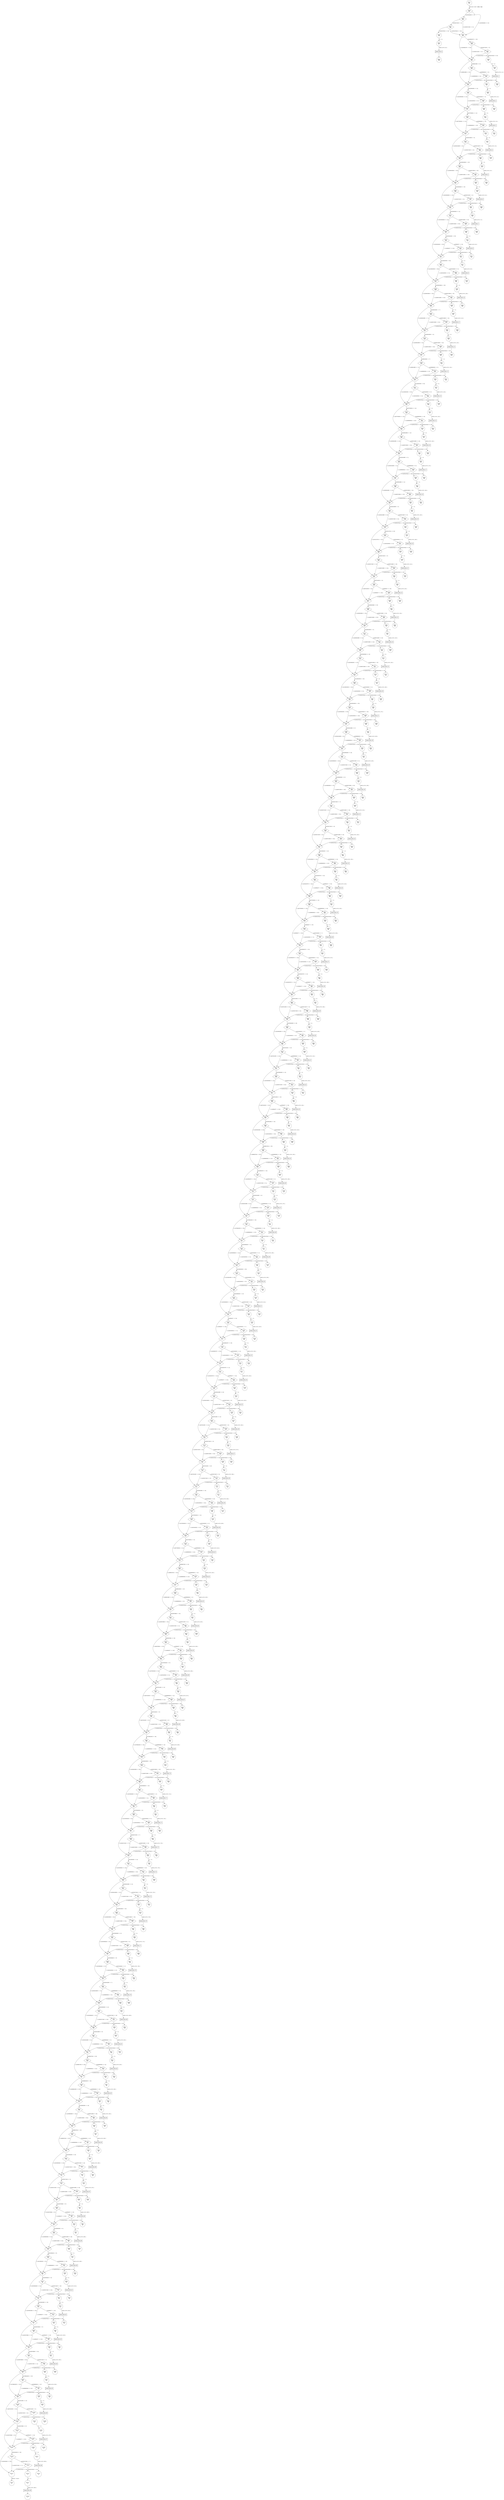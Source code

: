 digraph errorCheck {
417 [shape="circle" label="N417\n602"]
418 [shape="diamond" label="N418\n601"]
422 [shape="diamond" label="N422\n600"]
419 [shape="diamond" label="N419\n595"]
428 [shape="diamond" label="N428\n594"]
425 [shape="diamond" label="N425\n589"]
434 [shape="diamond" label="N434\n588"]
431 [shape="diamond" label="N431\n583"]
440 [shape="diamond" label="N440\n582"]
437 [shape="diamond" label="N437\n577"]
446 [shape="diamond" label="N446\n576"]
443 [shape="diamond" label="N443\n571"]
452 [shape="diamond" label="N452\n570"]
449 [shape="diamond" label="N449\n565"]
458 [shape="diamond" label="N458\n564"]
455 [shape="diamond" label="N455\n559"]
464 [shape="diamond" label="N464\n558"]
461 [shape="diamond" label="N461\n553"]
470 [shape="diamond" label="N470\n552"]
467 [shape="diamond" label="N467\n547"]
476 [shape="diamond" label="N476\n546"]
473 [shape="diamond" label="N473\n541"]
482 [shape="diamond" label="N482\n540"]
479 [shape="diamond" label="N479\n535"]
488 [shape="diamond" label="N488\n534"]
485 [shape="diamond" label="N485\n529"]
494 [shape="diamond" label="N494\n528"]
491 [shape="diamond" label="N491\n523"]
500 [shape="diamond" label="N500\n522"]
497 [shape="diamond" label="N497\n517"]
506 [shape="diamond" label="N506\n516"]
503 [shape="diamond" label="N503\n511"]
512 [shape="diamond" label="N512\n510"]
509 [shape="diamond" label="N509\n505"]
518 [shape="diamond" label="N518\n504"]
515 [shape="diamond" label="N515\n499"]
524 [shape="diamond" label="N524\n498"]
521 [shape="diamond" label="N521\n493"]
530 [shape="diamond" label="N530\n492"]
527 [shape="diamond" label="N527\n487"]
536 [shape="diamond" label="N536\n486"]
533 [shape="diamond" label="N533\n481"]
542 [shape="diamond" label="N542\n480"]
539 [shape="diamond" label="N539\n475"]
548 [shape="diamond" label="N548\n474"]
545 [shape="diamond" label="N545\n469"]
554 [shape="diamond" label="N554\n468"]
551 [shape="diamond" label="N551\n463"]
560 [shape="diamond" label="N560\n462"]
557 [shape="diamond" label="N557\n457"]
566 [shape="diamond" label="N566\n456"]
563 [shape="diamond" label="N563\n451"]
572 [shape="diamond" label="N572\n450"]
569 [shape="diamond" label="N569\n445"]
578 [shape="diamond" label="N578\n444"]
575 [shape="diamond" label="N575\n439"]
584 [shape="diamond" label="N584\n438"]
581 [shape="diamond" label="N581\n433"]
590 [shape="diamond" label="N590\n432"]
587 [shape="diamond" label="N587\n427"]
596 [shape="diamond" label="N596\n426"]
593 [shape="diamond" label="N593\n421"]
602 [shape="diamond" label="N602\n420"]
599 [shape="diamond" label="N599\n415"]
608 [shape="diamond" label="N608\n414"]
605 [shape="diamond" label="N605\n409"]
614 [shape="diamond" label="N614\n408"]
611 [shape="diamond" label="N611\n403"]
620 [shape="diamond" label="N620\n402"]
617 [shape="diamond" label="N617\n397"]
626 [shape="diamond" label="N626\n396"]
623 [shape="diamond" label="N623\n391"]
632 [shape="diamond" label="N632\n390"]
629 [shape="diamond" label="N629\n385"]
638 [shape="diamond" label="N638\n384"]
635 [shape="diamond" label="N635\n379"]
644 [shape="diamond" label="N644\n378"]
641 [shape="diamond" label="N641\n373"]
650 [shape="diamond" label="N650\n372"]
647 [shape="diamond" label="N647\n367"]
656 [shape="diamond" label="N656\n366"]
653 [shape="diamond" label="N653\n361"]
662 [shape="diamond" label="N662\n360"]
659 [shape="diamond" label="N659\n355"]
668 [shape="diamond" label="N668\n354"]
665 [shape="diamond" label="N665\n349"]
674 [shape="diamond" label="N674\n348"]
671 [shape="diamond" label="N671\n343"]
680 [shape="diamond" label="N680\n342"]
677 [shape="diamond" label="N677\n337"]
686 [shape="diamond" label="N686\n336"]
683 [shape="diamond" label="N683\n331"]
692 [shape="diamond" label="N692\n330"]
689 [shape="diamond" label="N689\n325"]
698 [shape="diamond" label="N698\n324"]
695 [shape="diamond" label="N695\n319"]
704 [shape="diamond" label="N704\n318"]
701 [shape="diamond" label="N701\n313"]
710 [shape="diamond" label="N710\n312"]
707 [shape="diamond" label="N707\n307"]
716 [shape="diamond" label="N716\n306"]
713 [shape="diamond" label="N713\n301"]
722 [shape="diamond" label="N722\n300"]
719 [shape="diamond" label="N719\n295"]
728 [shape="diamond" label="N728\n294"]
725 [shape="diamond" label="N725\n289"]
734 [shape="diamond" label="N734\n288"]
731 [shape="diamond" label="N731\n283"]
740 [shape="diamond" label="N740\n282"]
737 [shape="diamond" label="N737\n277"]
746 [shape="diamond" label="N746\n276"]
743 [shape="diamond" label="N743\n271"]
752 [shape="diamond" label="N752\n270"]
749 [shape="diamond" label="N749\n265"]
758 [shape="diamond" label="N758\n264"]
755 [shape="diamond" label="N755\n259"]
764 [shape="diamond" label="N764\n258"]
761 [shape="diamond" label="N761\n253"]
770 [shape="diamond" label="N770\n252"]
767 [shape="diamond" label="N767\n247"]
776 [shape="diamond" label="N776\n246"]
773 [shape="diamond" label="N773\n241"]
782 [shape="diamond" label="N782\n240"]
779 [shape="diamond" label="N779\n235"]
788 [shape="diamond" label="N788\n234"]
785 [shape="diamond" label="N785\n229"]
794 [shape="diamond" label="N794\n228"]
791 [shape="diamond" label="N791\n223"]
800 [shape="diamond" label="N800\n222"]
797 [shape="diamond" label="N797\n217"]
806 [shape="diamond" label="N806\n216"]
803 [shape="diamond" label="N803\n211"]
812 [shape="diamond" label="N812\n210"]
809 [shape="diamond" label="N809\n205"]
818 [shape="diamond" label="N818\n204"]
815 [shape="diamond" label="N815\n199"]
824 [shape="diamond" label="N824\n198"]
821 [shape="diamond" label="N821\n193"]
830 [shape="diamond" label="N830\n192"]
827 [shape="diamond" label="N827\n187"]
836 [shape="diamond" label="N836\n186"]
833 [shape="diamond" label="N833\n181"]
842 [shape="diamond" label="N842\n180"]
839 [shape="diamond" label="N839\n175"]
848 [shape="diamond" label="N848\n174"]
845 [shape="diamond" label="N845\n169"]
854 [shape="diamond" label="N854\n168"]
851 [shape="diamond" label="N851\n163"]
860 [shape="diamond" label="N860\n162"]
857 [shape="diamond" label="N857\n157"]
866 [shape="diamond" label="N866\n156"]
863 [shape="diamond" label="N863\n151"]
872 [shape="diamond" label="N872\n150"]
869 [shape="diamond" label="N869\n145"]
878 [shape="diamond" label="N878\n144"]
875 [shape="diamond" label="N875\n139"]
884 [shape="diamond" label="N884\n138"]
881 [shape="diamond" label="N881\n133"]
890 [shape="diamond" label="N890\n132"]
887 [shape="diamond" label="N887\n127"]
896 [shape="diamond" label="N896\n126"]
893 [shape="diamond" label="N893\n121"]
902 [shape="diamond" label="N902\n120"]
899 [shape="diamond" label="N899\n115"]
908 [shape="diamond" label="N908\n114"]
905 [shape="diamond" label="N905\n109"]
914 [shape="diamond" label="N914\n108"]
911 [shape="diamond" label="N911\n103"]
920 [shape="diamond" label="N920\n102"]
917 [shape="diamond" label="N917\n97"]
926 [shape="diamond" label="N926\n96"]
923 [shape="diamond" label="N923\n91"]
932 [shape="diamond" label="N932\n90"]
929 [shape="diamond" label="N929\n85"]
938 [shape="diamond" label="N938\n84"]
935 [shape="diamond" label="N935\n79"]
944 [shape="diamond" label="N944\n78"]
941 [shape="diamond" label="N941\n73"]
950 [shape="diamond" label="N950\n72"]
947 [shape="diamond" label="N947\n67"]
956 [shape="diamond" label="N956\n66"]
953 [shape="diamond" label="N953\n61"]
962 [shape="diamond" label="N962\n60"]
959 [shape="diamond" label="N959\n55"]
968 [shape="diamond" label="N968\n54"]
965 [shape="diamond" label="N965\n49"]
974 [shape="diamond" label="N974\n48"]
971 [shape="diamond" label="N971\n43"]
980 [shape="diamond" label="N980\n42"]
977 [shape="diamond" label="N977\n37"]
986 [shape="diamond" label="N986\n36"]
983 [shape="diamond" label="N983\n31"]
992 [shape="diamond" label="N992\n30"]
989 [shape="diamond" label="N989\n25"]
998 [shape="diamond" label="N998\n24"]
995 [shape="diamond" label="N995\n19"]
1004 [shape="diamond" label="N1004\n18"]
1001 [shape="diamond" label="N1001\n13"]
1010 [shape="diamond" label="N1010\n12"]
1007 [shape="diamond" label="N1007\n7"]
1016 [shape="diamond" label="N1016\n6"]
1013 [shape="circle" label="N1013\n1"]
416 [shape="circle" label="N416\n0"]
1015 [shape="diamond" label="N1015\n5"]
1014 [shape="circle" label="N1014\n4"]
1017 [shape="circle" label="N1017\n3"]
1018 [shape="circle" label="N1018\n2"]
1009 [shape="diamond" label="N1009\n11"]
1008 [shape="circle" label="N1008\n10"]
1011 [shape="circle" label="N1011\n9"]
1012 [shape="circle" label="N1012\n8"]
1003 [shape="diamond" label="N1003\n17"]
1002 [shape="circle" label="N1002\n16"]
1005 [shape="circle" label="N1005\n15"]
1006 [shape="circle" label="N1006\n14"]
997 [shape="diamond" label="N997\n23"]
996 [shape="circle" label="N996\n22"]
999 [shape="circle" label="N999\n21"]
1000 [shape="circle" label="N1000\n20"]
991 [shape="diamond" label="N991\n29"]
990 [shape="circle" label="N990\n28"]
993 [shape="circle" label="N993\n27"]
994 [shape="circle" label="N994\n26"]
985 [shape="diamond" label="N985\n35"]
984 [shape="circle" label="N984\n34"]
987 [shape="circle" label="N987\n33"]
988 [shape="circle" label="N988\n32"]
979 [shape="diamond" label="N979\n41"]
978 [shape="circle" label="N978\n40"]
981 [shape="circle" label="N981\n39"]
982 [shape="circle" label="N982\n38"]
973 [shape="diamond" label="N973\n47"]
972 [shape="circle" label="N972\n46"]
975 [shape="circle" label="N975\n45"]
976 [shape="circle" label="N976\n44"]
967 [shape="diamond" label="N967\n53"]
966 [shape="circle" label="N966\n52"]
969 [shape="circle" label="N969\n51"]
970 [shape="circle" label="N970\n50"]
961 [shape="diamond" label="N961\n59"]
960 [shape="circle" label="N960\n58"]
963 [shape="circle" label="N963\n57"]
964 [shape="circle" label="N964\n56"]
955 [shape="diamond" label="N955\n65"]
954 [shape="circle" label="N954\n64"]
957 [shape="circle" label="N957\n63"]
958 [shape="circle" label="N958\n62"]
949 [shape="diamond" label="N949\n71"]
948 [shape="circle" label="N948\n70"]
951 [shape="circle" label="N951\n69"]
952 [shape="circle" label="N952\n68"]
943 [shape="diamond" label="N943\n77"]
942 [shape="circle" label="N942\n76"]
945 [shape="circle" label="N945\n75"]
946 [shape="circle" label="N946\n74"]
937 [shape="diamond" label="N937\n83"]
936 [shape="circle" label="N936\n82"]
939 [shape="circle" label="N939\n81"]
940 [shape="circle" label="N940\n80"]
931 [shape="diamond" label="N931\n89"]
930 [shape="circle" label="N930\n88"]
933 [shape="circle" label="N933\n87"]
934 [shape="circle" label="N934\n86"]
925 [shape="diamond" label="N925\n95"]
924 [shape="circle" label="N924\n94"]
927 [shape="circle" label="N927\n93"]
928 [shape="circle" label="N928\n92"]
919 [shape="diamond" label="N919\n101"]
918 [shape="circle" label="N918\n100"]
921 [shape="circle" label="N921\n99"]
922 [shape="circle" label="N922\n98"]
913 [shape="diamond" label="N913\n107"]
912 [shape="circle" label="N912\n106"]
915 [shape="circle" label="N915\n105"]
916 [shape="circle" label="N916\n104"]
907 [shape="diamond" label="N907\n113"]
906 [shape="circle" label="N906\n112"]
909 [shape="circle" label="N909\n111"]
910 [shape="circle" label="N910\n110"]
901 [shape="diamond" label="N901\n119"]
900 [shape="circle" label="N900\n118"]
903 [shape="circle" label="N903\n117"]
904 [shape="circle" label="N904\n116"]
895 [shape="diamond" label="N895\n125"]
894 [shape="circle" label="N894\n124"]
897 [shape="circle" label="N897\n123"]
898 [shape="circle" label="N898\n122"]
889 [shape="diamond" label="N889\n131"]
888 [shape="circle" label="N888\n130"]
891 [shape="circle" label="N891\n129"]
892 [shape="circle" label="N892\n128"]
883 [shape="diamond" label="N883\n137"]
882 [shape="circle" label="N882\n136"]
885 [shape="circle" label="N885\n135"]
886 [shape="circle" label="N886\n134"]
877 [shape="diamond" label="N877\n143"]
876 [shape="circle" label="N876\n142"]
879 [shape="circle" label="N879\n141"]
880 [shape="circle" label="N880\n140"]
871 [shape="diamond" label="N871\n149"]
870 [shape="circle" label="N870\n148"]
873 [shape="circle" label="N873\n147"]
874 [shape="circle" label="N874\n146"]
865 [shape="diamond" label="N865\n155"]
864 [shape="circle" label="N864\n154"]
867 [shape="circle" label="N867\n153"]
868 [shape="circle" label="N868\n152"]
859 [shape="diamond" label="N859\n161"]
858 [shape="circle" label="N858\n160"]
861 [shape="circle" label="N861\n159"]
862 [shape="circle" label="N862\n158"]
853 [shape="diamond" label="N853\n167"]
852 [shape="circle" label="N852\n166"]
855 [shape="circle" label="N855\n165"]
856 [shape="circle" label="N856\n164"]
847 [shape="diamond" label="N847\n173"]
846 [shape="circle" label="N846\n172"]
849 [shape="circle" label="N849\n171"]
850 [shape="circle" label="N850\n170"]
841 [shape="diamond" label="N841\n179"]
840 [shape="circle" label="N840\n178"]
843 [shape="circle" label="N843\n177"]
844 [shape="circle" label="N844\n176"]
835 [shape="diamond" label="N835\n185"]
834 [shape="circle" label="N834\n184"]
837 [shape="circle" label="N837\n183"]
838 [shape="circle" label="N838\n182"]
829 [shape="diamond" label="N829\n191"]
828 [shape="circle" label="N828\n190"]
831 [shape="circle" label="N831\n189"]
832 [shape="circle" label="N832\n188"]
823 [shape="diamond" label="N823\n197"]
822 [shape="circle" label="N822\n196"]
825 [shape="circle" label="N825\n195"]
826 [shape="circle" label="N826\n194"]
817 [shape="diamond" label="N817\n203"]
816 [shape="circle" label="N816\n202"]
819 [shape="circle" label="N819\n201"]
820 [shape="circle" label="N820\n200"]
811 [shape="diamond" label="N811\n209"]
810 [shape="circle" label="N810\n208"]
813 [shape="circle" label="N813\n207"]
814 [shape="circle" label="N814\n206"]
805 [shape="diamond" label="N805\n215"]
804 [shape="circle" label="N804\n214"]
807 [shape="circle" label="N807\n213"]
808 [shape="circle" label="N808\n212"]
799 [shape="diamond" label="N799\n221"]
798 [shape="circle" label="N798\n220"]
801 [shape="circle" label="N801\n219"]
802 [shape="circle" label="N802\n218"]
793 [shape="diamond" label="N793\n227"]
792 [shape="circle" label="N792\n226"]
795 [shape="circle" label="N795\n225"]
796 [shape="circle" label="N796\n224"]
787 [shape="diamond" label="N787\n233"]
786 [shape="circle" label="N786\n232"]
789 [shape="circle" label="N789\n231"]
790 [shape="circle" label="N790\n230"]
781 [shape="diamond" label="N781\n239"]
780 [shape="circle" label="N780\n238"]
783 [shape="circle" label="N783\n237"]
784 [shape="circle" label="N784\n236"]
775 [shape="diamond" label="N775\n245"]
774 [shape="circle" label="N774\n244"]
777 [shape="circle" label="N777\n243"]
778 [shape="circle" label="N778\n242"]
769 [shape="diamond" label="N769\n251"]
768 [shape="circle" label="N768\n250"]
771 [shape="circle" label="N771\n249"]
772 [shape="circle" label="N772\n248"]
763 [shape="diamond" label="N763\n257"]
762 [shape="circle" label="N762\n256"]
765 [shape="circle" label="N765\n255"]
766 [shape="circle" label="N766\n254"]
757 [shape="diamond" label="N757\n263"]
756 [shape="circle" label="N756\n262"]
759 [shape="circle" label="N759\n261"]
760 [shape="circle" label="N760\n260"]
751 [shape="diamond" label="N751\n269"]
750 [shape="circle" label="N750\n268"]
753 [shape="circle" label="N753\n267"]
754 [shape="circle" label="N754\n266"]
745 [shape="diamond" label="N745\n275"]
744 [shape="circle" label="N744\n274"]
747 [shape="circle" label="N747\n273"]
748 [shape="circle" label="N748\n272"]
739 [shape="diamond" label="N739\n281"]
738 [shape="circle" label="N738\n280"]
741 [shape="circle" label="N741\n279"]
742 [shape="circle" label="N742\n278"]
733 [shape="diamond" label="N733\n287"]
732 [shape="circle" label="N732\n286"]
735 [shape="circle" label="N735\n285"]
736 [shape="circle" label="N736\n284"]
727 [shape="diamond" label="N727\n293"]
726 [shape="circle" label="N726\n292"]
729 [shape="circle" label="N729\n291"]
730 [shape="circle" label="N730\n290"]
721 [shape="diamond" label="N721\n299"]
720 [shape="circle" label="N720\n298"]
723 [shape="circle" label="N723\n297"]
724 [shape="circle" label="N724\n296"]
715 [shape="diamond" label="N715\n305"]
714 [shape="circle" label="N714\n304"]
717 [shape="circle" label="N717\n303"]
718 [shape="circle" label="N718\n302"]
709 [shape="diamond" label="N709\n311"]
708 [shape="circle" label="N708\n310"]
711 [shape="circle" label="N711\n309"]
712 [shape="circle" label="N712\n308"]
703 [shape="diamond" label="N703\n317"]
702 [shape="circle" label="N702\n316"]
705 [shape="circle" label="N705\n315"]
706 [shape="circle" label="N706\n314"]
697 [shape="diamond" label="N697\n323"]
696 [shape="circle" label="N696\n322"]
699 [shape="circle" label="N699\n321"]
700 [shape="circle" label="N700\n320"]
691 [shape="diamond" label="N691\n329"]
690 [shape="circle" label="N690\n328"]
693 [shape="circle" label="N693\n327"]
694 [shape="circle" label="N694\n326"]
685 [shape="diamond" label="N685\n335"]
684 [shape="circle" label="N684\n334"]
687 [shape="circle" label="N687\n333"]
688 [shape="circle" label="N688\n332"]
679 [shape="diamond" label="N679\n341"]
678 [shape="circle" label="N678\n340"]
681 [shape="circle" label="N681\n339"]
682 [shape="circle" label="N682\n338"]
673 [shape="diamond" label="N673\n347"]
672 [shape="circle" label="N672\n346"]
675 [shape="circle" label="N675\n345"]
676 [shape="circle" label="N676\n344"]
667 [shape="diamond" label="N667\n353"]
666 [shape="circle" label="N666\n352"]
669 [shape="circle" label="N669\n351"]
670 [shape="circle" label="N670\n350"]
661 [shape="diamond" label="N661\n359"]
660 [shape="circle" label="N660\n358"]
663 [shape="circle" label="N663\n357"]
664 [shape="circle" label="N664\n356"]
655 [shape="diamond" label="N655\n365"]
654 [shape="circle" label="N654\n364"]
657 [shape="circle" label="N657\n363"]
658 [shape="circle" label="N658\n362"]
649 [shape="diamond" label="N649\n371"]
648 [shape="circle" label="N648\n370"]
651 [shape="circle" label="N651\n369"]
652 [shape="circle" label="N652\n368"]
643 [shape="diamond" label="N643\n377"]
642 [shape="circle" label="N642\n376"]
645 [shape="circle" label="N645\n375"]
646 [shape="circle" label="N646\n374"]
637 [shape="diamond" label="N637\n383"]
636 [shape="circle" label="N636\n382"]
639 [shape="circle" label="N639\n381"]
640 [shape="circle" label="N640\n380"]
631 [shape="diamond" label="N631\n389"]
630 [shape="circle" label="N630\n388"]
633 [shape="circle" label="N633\n387"]
634 [shape="circle" label="N634\n386"]
625 [shape="diamond" label="N625\n395"]
624 [shape="circle" label="N624\n394"]
627 [shape="circle" label="N627\n393"]
628 [shape="circle" label="N628\n392"]
619 [shape="diamond" label="N619\n401"]
618 [shape="circle" label="N618\n400"]
621 [shape="circle" label="N621\n399"]
622 [shape="circle" label="N622\n398"]
613 [shape="diamond" label="N613\n407"]
612 [shape="circle" label="N612\n406"]
615 [shape="circle" label="N615\n405"]
616 [shape="circle" label="N616\n404"]
607 [shape="diamond" label="N607\n413"]
606 [shape="circle" label="N606\n412"]
609 [shape="circle" label="N609\n411"]
610 [shape="circle" label="N610\n410"]
601 [shape="diamond" label="N601\n419"]
600 [shape="circle" label="N600\n418"]
603 [shape="circle" label="N603\n417"]
604 [shape="circle" label="N604\n416"]
595 [shape="diamond" label="N595\n425"]
594 [shape="circle" label="N594\n424"]
597 [shape="circle" label="N597\n423"]
598 [shape="circle" label="N598\n422"]
589 [shape="diamond" label="N589\n431"]
588 [shape="circle" label="N588\n430"]
591 [shape="circle" label="N591\n429"]
592 [shape="circle" label="N592\n428"]
583 [shape="diamond" label="N583\n437"]
582 [shape="circle" label="N582\n436"]
585 [shape="circle" label="N585\n435"]
586 [shape="circle" label="N586\n434"]
577 [shape="diamond" label="N577\n443"]
576 [shape="circle" label="N576\n442"]
579 [shape="circle" label="N579\n441"]
580 [shape="circle" label="N580\n440"]
571 [shape="diamond" label="N571\n449"]
570 [shape="circle" label="N570\n448"]
573 [shape="circle" label="N573\n447"]
574 [shape="circle" label="N574\n446"]
565 [shape="diamond" label="N565\n455"]
564 [shape="circle" label="N564\n454"]
567 [shape="circle" label="N567\n453"]
568 [shape="circle" label="N568\n452"]
559 [shape="diamond" label="N559\n461"]
558 [shape="circle" label="N558\n460"]
561 [shape="circle" label="N561\n459"]
562 [shape="circle" label="N562\n458"]
553 [shape="diamond" label="N553\n467"]
552 [shape="circle" label="N552\n466"]
555 [shape="circle" label="N555\n465"]
556 [shape="circle" label="N556\n464"]
547 [shape="diamond" label="N547\n473"]
546 [shape="circle" label="N546\n472"]
549 [shape="circle" label="N549\n471"]
550 [shape="circle" label="N550\n470"]
541 [shape="diamond" label="N541\n479"]
540 [shape="circle" label="N540\n478"]
543 [shape="circle" label="N543\n477"]
544 [shape="circle" label="N544\n476"]
535 [shape="diamond" label="N535\n485"]
534 [shape="circle" label="N534\n484"]
537 [shape="circle" label="N537\n483"]
538 [shape="circle" label="N538\n482"]
529 [shape="diamond" label="N529\n491"]
528 [shape="circle" label="N528\n490"]
531 [shape="circle" label="N531\n489"]
532 [shape="circle" label="N532\n488"]
523 [shape="diamond" label="N523\n497"]
522 [shape="circle" label="N522\n496"]
525 [shape="circle" label="N525\n495"]
526 [shape="circle" label="N526\n494"]
517 [shape="diamond" label="N517\n503"]
516 [shape="circle" label="N516\n502"]
519 [shape="circle" label="N519\n501"]
520 [shape="circle" label="N520\n500"]
511 [shape="diamond" label="N511\n509"]
510 [shape="circle" label="N510\n508"]
513 [shape="circle" label="N513\n507"]
514 [shape="circle" label="N514\n506"]
505 [shape="diamond" label="N505\n515"]
504 [shape="circle" label="N504\n514"]
507 [shape="circle" label="N507\n513"]
508 [shape="circle" label="N508\n512"]
499 [shape="diamond" label="N499\n521"]
498 [shape="circle" label="N498\n520"]
501 [shape="circle" label="N501\n519"]
502 [shape="circle" label="N502\n518"]
493 [shape="diamond" label="N493\n527"]
492 [shape="circle" label="N492\n526"]
495 [shape="circle" label="N495\n525"]
496 [shape="circle" label="N496\n524"]
487 [shape="diamond" label="N487\n533"]
486 [shape="circle" label="N486\n532"]
489 [shape="circle" label="N489\n531"]
490 [shape="circle" label="N490\n530"]
481 [shape="diamond" label="N481\n539"]
480 [shape="circle" label="N480\n538"]
483 [shape="circle" label="N483\n537"]
484 [shape="circle" label="N484\n536"]
475 [shape="diamond" label="N475\n545"]
474 [shape="circle" label="N474\n544"]
477 [shape="circle" label="N477\n543"]
478 [shape="circle" label="N478\n542"]
469 [shape="diamond" label="N469\n551"]
468 [shape="circle" label="N468\n550"]
471 [shape="circle" label="N471\n549"]
472 [shape="circle" label="N472\n548"]
463 [shape="diamond" label="N463\n557"]
462 [shape="circle" label="N462\n556"]
465 [shape="circle" label="N465\n555"]
466 [shape="circle" label="N466\n554"]
457 [shape="diamond" label="N457\n563"]
456 [shape="circle" label="N456\n562"]
459 [shape="circle" label="N459\n561"]
460 [shape="circle" label="N460\n560"]
451 [shape="diamond" label="N451\n569"]
450 [shape="circle" label="N450\n568"]
453 [shape="circle" label="N453\n567"]
454 [shape="circle" label="N454\n566"]
445 [shape="diamond" label="N445\n575"]
444 [shape="circle" label="N444\n574"]
447 [shape="circle" label="N447\n573"]
448 [shape="circle" label="N448\n572"]
439 [shape="diamond" label="N439\n581"]
438 [shape="circle" label="N438\n580"]
441 [shape="circle" label="N441\n579"]
442 [shape="circle" label="N442\n578"]
433 [shape="diamond" label="N433\n587"]
432 [shape="circle" label="N432\n586"]
435 [shape="circle" label="N435\n585"]
436 [shape="circle" label="N436\n584"]
427 [shape="diamond" label="N427\n593"]
426 [shape="circle" label="N426\n592"]
429 [shape="circle" label="N429\n591"]
430 [shape="circle" label="N430\n590"]
421 [shape="diamond" label="N421\n599"]
420 [shape="circle" label="N420\n598"]
423 [shape="circle" label="N423\n597"]
424 [shape="circle" label="N424\n596"]
417 -> 418 [label="Function start dummy edge" fontname="Courier New"]
418 -> 422 [label="[a1554992028 == 9]" fontname="Courier New"]
418 -> 419 [label="[!(a1554992028 == 9)]" fontname="Courier New"]
419 -> 428 [label="[a1649592707 == 35]" fontname="Courier New"]
419 -> 425 [label="[!(a1649592707 == 35)]" fontname="Courier New"]
425 -> 434 [label="[a469914660 == 8]" fontname="Courier New"]
425 -> 431 [label="[!(a469914660 == 8)]" fontname="Courier New"]
431 -> 440 [label="[a1554992028 == 12]" fontname="Courier New"]
431 -> 437 [label="[!(a1554992028 == 12)]" fontname="Courier New"]
437 -> 446 [label="[a2077863541 == 11]" fontname="Courier New"]
437 -> 443 [label="[!(a2077863541 == 11)]" fontname="Courier New"]
443 -> 452 [label="[a1591641889 == 9]" fontname="Courier New"]
443 -> 449 [label="[!(a1591641889 == 9)]" fontname="Courier New"]
449 -> 458 [label="[a1384943560 == 33]" fontname="Courier New"]
449 -> 455 [label="[!(a1384943560 == 33)]" fontname="Courier New"]
455 -> 464 [label="[a1554992028 == 15]" fontname="Courier New"]
455 -> 461 [label="[!(a1554992028 == 15)]" fontname="Courier New"]
461 -> 470 [label="[a1554992028 == 11]" fontname="Courier New"]
461 -> 467 [label="[!(a1554992028 == 11)]" fontname="Courier New"]
467 -> 476 [label="[a1944816302 == 35]" fontname="Courier New"]
467 -> 473 [label="[!(a1944816302 == 35)]" fontname="Courier New"]
473 -> 482 [label="[a1136264456 == 36]" fontname="Courier New"]
473 -> 479 [label="[!(a1136264456 == 36)]" fontname="Courier New"]
479 -> 488 [label="[a1384943560 == 35]" fontname="Courier New"]
479 -> 485 [label="[!(a1384943560 == 35)]" fontname="Courier New"]
485 -> 494 [label="[a1583922005 == 7]" fontname="Courier New"]
485 -> 491 [label="[!(a1583922005 == 7)]" fontname="Courier New"]
491 -> 500 [label="[a1583922005 == 9]" fontname="Courier New"]
491 -> 497 [label="[!(a1583922005 == 9)]" fontname="Courier New"]
497 -> 506 [label="[a469914660 == 7]" fontname="Courier New"]
497 -> 503 [label="[!(a469914660 == 7)]" fontname="Courier New"]
503 -> 512 [label="[a1136264456 == 35]" fontname="Courier New"]
503 -> 509 [label="[!(a1136264456 == 35)]" fontname="Courier New"]
509 -> 518 [label="[a2077863541 == 14]" fontname="Courier New"]
509 -> 515 [label="[!(a2077863541 == 14)]" fontname="Courier New"]
515 -> 524 [label="[a1583922005 == 12]" fontname="Courier New"]
515 -> 521 [label="[!(a1583922005 == 12)]" fontname="Courier New"]
521 -> 530 [label="[a1591641889 == 5]" fontname="Courier New"]
521 -> 527 [label="[!(a1591641889 == 5)]" fontname="Courier New"]
527 -> 536 [label="[a1583922005 == 11]" fontname="Courier New"]
527 -> 533 [label="[!(a1583922005 == 11)]" fontname="Courier New"]
533 -> 542 [label="[a1591641889 == 6]" fontname="Courier New"]
533 -> 539 [label="[!(a1591641889 == 6)]" fontname="Courier New"]
539 -> 548 [label="[a1431178715 == 32]" fontname="Courier New"]
539 -> 545 [label="[!(a1431178715 == 32)]" fontname="Courier New"]
545 -> 554 [label="[a1933271548 == 3]" fontname="Courier New"]
545 -> 551 [label="[!(a1933271548 == 3)]" fontname="Courier New"]
551 -> 560 [label="[a927814483 == 9]" fontname="Courier New"]
551 -> 557 [label="[!(a927814483 == 9)]" fontname="Courier New"]
557 -> 566 [label="[a1384943560 == 34]" fontname="Courier New"]
557 -> 563 [label="[!(a1384943560 == 34)]" fontname="Courier New"]
563 -> 572 [label="[a1583922005 == 5]" fontname="Courier New"]
563 -> 569 [label="[!(a1583922005 == 5)]" fontname="Courier New"]
569 -> 578 [label="[a1554992028 == 13]" fontname="Courier New"]
569 -> 575 [label="[!(a1554992028 == 13)]" fontname="Courier New"]
575 -> 584 [label="[a1136264456 == 32]" fontname="Courier New"]
575 -> 581 [label="[!(a1136264456 == 32)]" fontname="Courier New"]
581 -> 590 [label="[a1944816302 == 35]" fontname="Courier New"]
581 -> 587 [label="[!(a1944816302 == 35)]" fontname="Courier New"]
587 -> 596 [label="[a1591641889 == 8]" fontname="Courier New"]
587 -> 593 [label="[!(a1591641889 == 8)]" fontname="Courier New"]
593 -> 602 [label="[a1554992028 == 10]" fontname="Courier New"]
593 -> 599 [label="[!(a1554992028 == 10)]" fontname="Courier New"]
599 -> 608 [label="[a1450658394 == 9]" fontname="Courier New"]
599 -> 605 [label="[!(a1450658394 == 9)]" fontname="Courier New"]
605 -> 614 [label="[a1933271548 == 4]" fontname="Courier New"]
605 -> 611 [label="[!(a1933271548 == 4)]" fontname="Courier New"]
611 -> 620 [label="[a1933271548 == 8]" fontname="Courier New"]
611 -> 617 [label="[!(a1933271548 == 8)]" fontname="Courier New"]
617 -> 626 [label="[a231305105 == 12]" fontname="Courier New"]
617 -> 623 [label="[!(a231305105 == 12)]" fontname="Courier New"]
623 -> 632 [label="[a1491567675 == 16]" fontname="Courier New"]
623 -> 629 [label="[!(a1491567675 == 16)]" fontname="Courier New"]
629 -> 638 [label="[a2077863541 == 13]" fontname="Courier New"]
629 -> 635 [label="[!(a2077863541 == 13)]" fontname="Courier New"]
635 -> 644 [label="[a43901077 == 34]" fontname="Courier New"]
635 -> 641 [label="[!(a43901077 == 34)]" fontname="Courier New"]
641 -> 650 [label="[a1649592707 == 32]" fontname="Courier New"]
641 -> 647 [label="[!(a1649592707 == 32)]" fontname="Courier New"]
647 -> 656 [label="[a1491567675 == 11]" fontname="Courier New"]
647 -> 653 [label="[!(a1491567675 == 11)]" fontname="Courier New"]
653 -> 662 [label="[a927814483 == 8]" fontname="Courier New"]
653 -> 659 [label="[!(a927814483 == 8)]" fontname="Courier New"]
659 -> 668 [label="[a1554992028 == 10]" fontname="Courier New"]
659 -> 665 [label="[!(a1554992028 == 10)]" fontname="Courier New"]
665 -> 674 [label="[a927814483 == 13]" fontname="Courier New"]
665 -> 671 [label="[!(a927814483 == 13)]" fontname="Courier New"]
671 -> 680 [label="[a1554992028 == 12]" fontname="Courier New"]
671 -> 677 [label="[!(a1554992028 == 12)]" fontname="Courier New"]
677 -> 686 [label="[a927814483 == 13]" fontname="Courier New"]
677 -> 683 [label="[!(a927814483 == 13)]" fontname="Courier New"]
683 -> 692 [label="[a1944816302 == 33]" fontname="Courier New"]
683 -> 689 [label="[!(a1944816302 == 33)]" fontname="Courier New"]
689 -> 698 [label="[a938827910 == 35]" fontname="Courier New"]
689 -> 695 [label="[!(a938827910 == 35)]" fontname="Courier New"]
695 -> 704 [label="[a1649592707 == 32]" fontname="Courier New"]
695 -> 701 [label="[!(a1649592707 == 32)]" fontname="Courier New"]
701 -> 710 [label="[a1591641889 == 9]" fontname="Courier New"]
701 -> 707 [label="[!(a1591641889 == 9)]" fontname="Courier New"]
707 -> 716 [label="[a1796618233 == 33]" fontname="Courier New"]
707 -> 713 [label="[!(a1796618233 == 33)]" fontname="Courier New"]
713 -> 722 [label="[a1554992028 == 11]" fontname="Courier New"]
713 -> 719 [label="[!(a1554992028 == 11)]" fontname="Courier New"]
719 -> 728 [label="[a1136264456 == 36]" fontname="Courier New"]
719 -> 725 [label="[!(a1136264456 == 36)]" fontname="Courier New"]
725 -> 734 [label="[a1554992028 == 13]" fontname="Courier New"]
725 -> 731 [label="[!(a1554992028 == 13)]" fontname="Courier New"]
731 -> 740 [label="[a43901077 == 35]" fontname="Courier New"]
731 -> 737 [label="[!(a43901077 == 35)]" fontname="Courier New"]
737 -> 746 [label="[a1649592707 == 35]" fontname="Courier New"]
737 -> 743 [label="[!(a1649592707 == 35)]" fontname="Courier New"]
743 -> 752 [label="[a1491567675 == 12]" fontname="Courier New"]
743 -> 749 [label="[!(a1491567675 == 12)]" fontname="Courier New"]
749 -> 758 [label="[a1591641889 == 10]" fontname="Courier New"]
749 -> 755 [label="[!(a1591641889 == 10)]" fontname="Courier New"]
755 -> 764 [label="[a927814483 == 11]" fontname="Courier New"]
755 -> 761 [label="[!(a927814483 == 11)]" fontname="Courier New"]
761 -> 770 [label="[a1933271548 == 9]" fontname="Courier New"]
761 -> 767 [label="[!(a1933271548 == 9)]" fontname="Courier New"]
767 -> 776 [label="[a927814483 == 10]" fontname="Courier New"]
767 -> 773 [label="[!(a927814483 == 10)]" fontname="Courier New"]
773 -> 782 [label="[a1944816302 == 34]" fontname="Courier New"]
773 -> 779 [label="[!(a1944816302 == 34)]" fontname="Courier New"]
779 -> 788 [label="[a1379546326 == 11]" fontname="Courier New"]
779 -> 785 [label="[!(a1379546326 == 11)]" fontname="Courier New"]
785 -> 794 [label="[a2077863541 == 8]" fontname="Courier New"]
785 -> 791 [label="[!(a2077863541 == 8)]" fontname="Courier New"]
791 -> 800 [label="[a938827910 == 34]" fontname="Courier New"]
791 -> 797 [label="[!(a938827910 == 34)]" fontname="Courier New"]
797 -> 806 [label="[a469914660 == 14]" fontname="Courier New"]
797 -> 803 [label="[!(a469914660 == 14)]" fontname="Courier New"]
803 -> 812 [label="[a2108703896 == 33]" fontname="Courier New"]
803 -> 809 [label="[!(a2108703896 == 33)]" fontname="Courier New"]
809 -> 818 [label="[a843079661 == 33]" fontname="Courier New"]
809 -> 815 [label="[!(a843079661 == 33)]" fontname="Courier New"]
815 -> 824 [label="[a1379546326 == 9]" fontname="Courier New"]
815 -> 821 [label="[!(a1379546326 == 9)]" fontname="Courier New"]
821 -> 830 [label="[a927814483 == 12]" fontname="Courier New"]
821 -> 827 [label="[!(a927814483 == 12)]" fontname="Courier New"]
827 -> 836 [label="[a927814483 == 9]" fontname="Courier New"]
827 -> 833 [label="[!(a927814483 == 9)]" fontname="Courier New"]
833 -> 842 [label="[a1796618233 == 36]" fontname="Courier New"]
833 -> 839 [label="[!(a1796618233 == 36)]" fontname="Courier New"]
839 -> 848 [label="[a1384943560 == 36]" fontname="Courier New"]
839 -> 845 [label="[!(a1384943560 == 36)]" fontname="Courier New"]
845 -> 854 [label="[a1554992028 == 15]" fontname="Courier New"]
845 -> 851 [label="[!(a1554992028 == 15)]" fontname="Courier New"]
851 -> 860 [label="[a1379546326 == 8]" fontname="Courier New"]
851 -> 857 [label="[!(a1379546326 == 8)]" fontname="Courier New"]
857 -> 866 [label="[a1933271548 == 7]" fontname="Courier New"]
857 -> 863 [label="[!(a1933271548 == 7)]" fontname="Courier New"]
863 -> 872 [label="[a231305105 == 13]" fontname="Courier New"]
863 -> 869 [label="[!(a231305105 == 13)]" fontname="Courier New"]
869 -> 878 [label="[a1591641889 == 11]" fontname="Courier New"]
869 -> 875 [label="[!(a1591641889 == 11)]" fontname="Courier New"]
875 -> 884 [label="[a1384943560 == 32]" fontname="Courier New"]
875 -> 881 [label="[!(a1384943560 == 32)]" fontname="Courier New"]
881 -> 890 [label="[a1554992028 == 8]" fontname="Courier New"]
881 -> 887 [label="[!(a1554992028 == 8)]" fontname="Courier New"]
887 -> 896 [label="[a1554992028 == 9]" fontname="Courier New"]
887 -> 893 [label="[!(a1554992028 == 9)]" fontname="Courier New"]
893 -> 902 [label="[a1591641889 == 7]" fontname="Courier New"]
893 -> 899 [label="[!(a1591641889 == 7)]" fontname="Courier New"]
899 -> 908 [label="[a1554992028 == 11]" fontname="Courier New"]
899 -> 905 [label="[!(a1554992028 == 11)]" fontname="Courier New"]
905 -> 914 [label="[a1591641889 == 6]" fontname="Courier New"]
905 -> 911 [label="[!(a1591641889 == 6)]" fontname="Courier New"]
911 -> 920 [label="[a938827910 == 36]" fontname="Courier New"]
911 -> 917 [label="[!(a938827910 == 36)]" fontname="Courier New"]
917 -> 926 [label="[a1580663338 == 32]" fontname="Courier New"]
917 -> 923 [label="[!(a1580663338 == 32)]" fontname="Courier New"]
923 -> 932 [label="[a1450658394 == 10]" fontname="Courier New"]
923 -> 929 [label="[!(a1450658394 == 10)]" fontname="Courier New"]
929 -> 938 [label="[a938827910 == 33]" fontname="Courier New"]
929 -> 935 [label="[!(a938827910 == 33)]" fontname="Courier New"]
935 -> 944 [label="[a1554992028 == 10]" fontname="Courier New"]
935 -> 941 [label="[!(a1554992028 == 10)]" fontname="Courier New"]
941 -> 950 [label="[a1933271548 == 5]" fontname="Courier New"]
941 -> 947 [label="[!(a1933271548 == 5)]" fontname="Courier New"]
947 -> 956 [label="[a1294378386 == 8]" fontname="Courier New"]
947 -> 953 [label="[!(a1294378386 == 8)]" fontname="Courier New"]
953 -> 962 [label="[a1450658394 == 8]" fontname="Courier New"]
953 -> 959 [label="[!(a1450658394 == 8)]" fontname="Courier New"]
959 -> 968 [label="[a231305105 == 9]" fontname="Courier New"]
959 -> 965 [label="[!(a231305105 == 9)]" fontname="Courier New"]
965 -> 974 [label="[a1554992028 == 8]" fontname="Courier New"]
965 -> 971 [label="[!(a1554992028 == 8)]" fontname="Courier New"]
971 -> 980 [label="[a1944816302 == 34]" fontname="Courier New"]
971 -> 977 [label="[!(a1944816302 == 34)]" fontname="Courier New"]
977 -> 986 [label="[a1294378386 == 4]" fontname="Courier New"]
977 -> 983 [label="[!(a1294378386 == 4)]" fontname="Courier New"]
983 -> 992 [label="[a2108703896 == 34]" fontname="Courier New"]
983 -> 989 [label="[!(a2108703896 == 34)]" fontname="Courier New"]
989 -> 998 [label="[a1796618233 == 32]" fontname="Courier New"]
989 -> 995 [label="[!(a1796618233 == 32)]" fontname="Courier New"]
995 -> 1004 [label="[a927814483 == 13]" fontname="Courier New"]
995 -> 1001 [label="[!(a927814483 == 13)]" fontname="Courier New"]
1001 -> 1010 [label="[a1294378386 == 9]" fontname="Courier New"]
1001 -> 1007 [label="[!(a1294378386 == 9)]" fontname="Courier New"]
1007 -> 1016 [label="[a181636438 == 35]" fontname="Courier New"]
1007 -> 1013 [label="[!(a181636438 == 35)]" fontname="Courier New"]
1013 -> 416 [label="default return" fontname="Courier New"]
1016 -> 1015 [label="[a1933271548 == 7]" fontname="Courier New"]
1016 -> 1013 [label="[!(a1933271548 == 7)]" fontname="Courier New"]
1015 -> 1014 [label="[a1551570219 == 34]" fontname="Courier New"]
1015 -> 1013 [label="[!(a1551570219 == 34)]" fontname="Courier New"]
100010 [shape="component" label="reach_error_99"]
1017 -> 100010 [label="reach_error_99();" fontname="Courier New"]
100010 -> 1018 [label="" fontname="Courier New"]
1010 -> 1009 [label="[a43901077 == 32]" fontname="Courier New"]
1010 -> 1007 [label="[!(a43901077 == 32)]" fontname="Courier New"]
1009 -> 1008 [label="[a1551570219 == 35]" fontname="Courier New"]
1009 -> 1007 [label="[!(a1551570219 == 35)]" fontname="Courier New"]
100011 [shape="component" label="reach_error_98"]
1011 -> 100011 [label="reach_error_98();" fontname="Courier New"]
100011 -> 1012 [label="" fontname="Courier New"]
1004 -> 1003 [label="[a1933271548 == 9]" fontname="Courier New"]
1004 -> 1001 [label="[!(a1933271548 == 9)]" fontname="Courier New"]
1003 -> 1002 [label="[a1551570219 == 34]" fontname="Courier New"]
1003 -> 1001 [label="[!(a1551570219 == 34)]" fontname="Courier New"]
100012 [shape="component" label="reach_error_97"]
1005 -> 100012 [label="reach_error_97();" fontname="Courier New"]
100012 -> 1006 [label="" fontname="Courier New"]
998 -> 997 [label="[a1868984816 == 13]" fontname="Courier New"]
998 -> 995 [label="[!(a1868984816 == 13)]" fontname="Courier New"]
997 -> 996 [label="[a1551570219 == 36]" fontname="Courier New"]
997 -> 995 [label="[!(a1551570219 == 36)]" fontname="Courier New"]
100013 [shape="component" label="reach_error_96"]
999 -> 100013 [label="reach_error_96();" fontname="Courier New"]
100013 -> 1000 [label="" fontname="Courier New"]
992 -> 991 [label="[a1933271548 == 4]" fontname="Courier New"]
992 -> 989 [label="[!(a1933271548 == 4)]" fontname="Courier New"]
991 -> 990 [label="[a1551570219 == 34]" fontname="Courier New"]
991 -> 989 [label="[!(a1551570219 == 34)]" fontname="Courier New"]
100014 [shape="component" label="reach_error_95"]
993 -> 100014 [label="reach_error_95();" fontname="Courier New"]
100014 -> 994 [label="" fontname="Courier New"]
986 -> 985 [label="[a43901077 == 32]" fontname="Courier New"]
986 -> 983 [label="[!(a43901077 == 32)]" fontname="Courier New"]
985 -> 984 [label="[a1551570219 == 35]" fontname="Courier New"]
985 -> 983 [label="[!(a1551570219 == 35)]" fontname="Courier New"]
100015 [shape="component" label="reach_error_94"]
987 -> 100015 [label="reach_error_94();" fontname="Courier New"]
100015 -> 988 [label="" fontname="Courier New"]
980 -> 979 [label="[a43901077 == 33]" fontname="Courier New"]
980 -> 977 [label="[!(a43901077 == 33)]" fontname="Courier New"]
979 -> 978 [label="[a1551570219 == 35]" fontname="Courier New"]
979 -> 977 [label="[!(a1551570219 == 35)]" fontname="Courier New"]
100016 [shape="component" label="reach_error_93"]
981 -> 100016 [label="reach_error_93();" fontname="Courier New"]
100016 -> 982 [label="" fontname="Courier New"]
974 -> 973 [label="[a1933271548 == 10]" fontname="Courier New"]
974 -> 971 [label="[!(a1933271548 == 10)]" fontname="Courier New"]
973 -> 972 [label="[a1551570219 == 34]" fontname="Courier New"]
973 -> 971 [label="[!(a1551570219 == 34)]" fontname="Courier New"]
100017 [shape="component" label="reach_error_92"]
975 -> 100017 [label="reach_error_92();" fontname="Courier New"]
100017 -> 976 [label="" fontname="Courier New"]
968 -> 967 [label="[a1868984816 == 15]" fontname="Courier New"]
968 -> 965 [label="[!(a1868984816 == 15)]" fontname="Courier New"]
967 -> 966 [label="[a1551570219 == 36]" fontname="Courier New"]
967 -> 965 [label="[!(a1551570219 == 36)]" fontname="Courier New"]
100018 [shape="component" label="reach_error_91"]
969 -> 100018 [label="reach_error_91();" fontname="Courier New"]
100018 -> 970 [label="" fontname="Courier New"]
962 -> 961 [label="[a1669722568 == 36]" fontname="Courier New"]
962 -> 959 [label="[!(a1669722568 == 36)]" fontname="Courier New"]
961 -> 960 [label="[a1551570219 == 33]" fontname="Courier New"]
961 -> 959 [label="[!(a1551570219 == 33)]" fontname="Courier New"]
100019 [shape="component" label="reach_error_90"]
963 -> 100019 [label="reach_error_90();" fontname="Courier New"]
100019 -> 964 [label="" fontname="Courier New"]
956 -> 955 [label="[a43901077 == 32]" fontname="Courier New"]
956 -> 953 [label="[!(a43901077 == 32)]" fontname="Courier New"]
955 -> 954 [label="[a1551570219 == 35]" fontname="Courier New"]
955 -> 953 [label="[!(a1551570219 == 35)]" fontname="Courier New"]
100020 [shape="component" label="reach_error_89"]
957 -> 100020 [label="reach_error_89();" fontname="Courier New"]
100020 -> 958 [label="" fontname="Courier New"]
950 -> 949 [label="[a1669722568 == 34]" fontname="Courier New"]
950 -> 947 [label="[!(a1669722568 == 34)]" fontname="Courier New"]
949 -> 948 [label="[a1551570219 == 33]" fontname="Courier New"]
949 -> 947 [label="[!(a1551570219 == 33)]" fontname="Courier New"]
100021 [shape="component" label="reach_error_88"]
951 -> 100021 [label="reach_error_88();" fontname="Courier New"]
100021 -> 952 [label="" fontname="Courier New"]
944 -> 943 [label="[a1933271548 == 10]" fontname="Courier New"]
944 -> 941 [label="[!(a1933271548 == 10)]" fontname="Courier New"]
943 -> 942 [label="[a1551570219 == 34]" fontname="Courier New"]
943 -> 941 [label="[!(a1551570219 == 34)]" fontname="Courier New"]
100022 [shape="component" label="reach_error_87"]
945 -> 100022 [label="reach_error_87();" fontname="Courier New"]
100022 -> 946 [label="" fontname="Courier New"]
938 -> 937 [label="[a1868984816 == 12]" fontname="Courier New"]
938 -> 935 [label="[!(a1868984816 == 12)]" fontname="Courier New"]
937 -> 936 [label="[a1551570219 == 36]" fontname="Courier New"]
937 -> 935 [label="[!(a1551570219 == 36)]" fontname="Courier New"]
100023 [shape="component" label="reach_error_86"]
939 -> 100023 [label="reach_error_86();" fontname="Courier New"]
100023 -> 940 [label="" fontname="Courier New"]
932 -> 931 [label="[a1669722568 == 36]" fontname="Courier New"]
932 -> 929 [label="[!(a1669722568 == 36)]" fontname="Courier New"]
931 -> 930 [label="[a1551570219 == 33]" fontname="Courier New"]
931 -> 929 [label="[!(a1551570219 == 33)]" fontname="Courier New"]
100024 [shape="component" label="reach_error_85"]
933 -> 100024 [label="reach_error_85();" fontname="Courier New"]
100024 -> 934 [label="" fontname="Courier New"]
926 -> 925 [label="[a1868984816 == 14]" fontname="Courier New"]
926 -> 923 [label="[!(a1868984816 == 14)]" fontname="Courier New"]
925 -> 924 [label="[a1551570219 == 36]" fontname="Courier New"]
925 -> 923 [label="[!(a1551570219 == 36)]" fontname="Courier New"]
100025 [shape="component" label="reach_error_84"]
927 -> 100025 [label="reach_error_84();" fontname="Courier New"]
100025 -> 928 [label="" fontname="Courier New"]
920 -> 919 [label="[a1868984816 == 12]" fontname="Courier New"]
920 -> 917 [label="[!(a1868984816 == 12)]" fontname="Courier New"]
919 -> 918 [label="[a1551570219 == 36]" fontname="Courier New"]
919 -> 917 [label="[!(a1551570219 == 36)]" fontname="Courier New"]
100026 [shape="component" label="reach_error_83"]
921 -> 100026 [label="reach_error_83();" fontname="Courier New"]
100026 -> 922 [label="" fontname="Courier New"]
914 -> 913 [label="[a1868984816 == 9]" fontname="Courier New"]
914 -> 911 [label="[!(a1868984816 == 9)]" fontname="Courier New"]
913 -> 912 [label="[a1551570219 == 36]" fontname="Courier New"]
913 -> 911 [label="[!(a1551570219 == 36)]" fontname="Courier New"]
100027 [shape="component" label="reach_error_82"]
915 -> 100027 [label="reach_error_82();" fontname="Courier New"]
100027 -> 916 [label="" fontname="Courier New"]
908 -> 907 [label="[a1933271548 == 10]" fontname="Courier New"]
908 -> 905 [label="[!(a1933271548 == 10)]" fontname="Courier New"]
907 -> 906 [label="[a1551570219 == 34]" fontname="Courier New"]
907 -> 905 [label="[!(a1551570219 == 34)]" fontname="Courier New"]
100028 [shape="component" label="reach_error_81"]
909 -> 100028 [label="reach_error_81();" fontname="Courier New"]
100028 -> 910 [label="" fontname="Courier New"]
902 -> 901 [label="[a1868984816 == 9]" fontname="Courier New"]
902 -> 899 [label="[!(a1868984816 == 9)]" fontname="Courier New"]
901 -> 900 [label="[a1551570219 == 36]" fontname="Courier New"]
901 -> 899 [label="[!(a1551570219 == 36)]" fontname="Courier New"]
100029 [shape="component" label="reach_error_80"]
903 -> 100029 [label="reach_error_80();" fontname="Courier New"]
100029 -> 904 [label="" fontname="Courier New"]
896 -> 895 [label="[a1041640432 == 4]" fontname="Courier New"]
896 -> 893 [label="[!(a1041640432 == 4)]" fontname="Courier New"]
895 -> 894 [label="[a1551570219 == 32]" fontname="Courier New"]
895 -> 893 [label="[!(a1551570219 == 32)]" fontname="Courier New"]
100030 [shape="component" label="reach_error_79"]
897 -> 100030 [label="reach_error_79();" fontname="Courier New"]
100030 -> 898 [label="" fontname="Courier New"]
890 -> 889 [label="[a1933271548 == 3]" fontname="Courier New"]
890 -> 887 [label="[!(a1933271548 == 3)]" fontname="Courier New"]
889 -> 888 [label="[a1551570219 == 34]" fontname="Courier New"]
889 -> 887 [label="[!(a1551570219 == 34)]" fontname="Courier New"]
100031 [shape="component" label="reach_error_78"]
891 -> 100031 [label="reach_error_78();" fontname="Courier New"]
100031 -> 892 [label="" fontname="Courier New"]
884 -> 883 [label="[a1669722568 == 35]" fontname="Courier New"]
884 -> 881 [label="[!(a1669722568 == 35)]" fontname="Courier New"]
883 -> 882 [label="[a1551570219 == 33]" fontname="Courier New"]
883 -> 881 [label="[!(a1551570219 == 33)]" fontname="Courier New"]
100032 [shape="component" label="reach_error_77"]
885 -> 100032 [label="reach_error_77();" fontname="Courier New"]
100032 -> 886 [label="" fontname="Courier New"]
878 -> 877 [label="[a1933271548 == 8]" fontname="Courier New"]
878 -> 875 [label="[!(a1933271548 == 8)]" fontname="Courier New"]
877 -> 876 [label="[a1551570219 == 34]" fontname="Courier New"]
877 -> 875 [label="[!(a1551570219 == 34)]" fontname="Courier New"]
100033 [shape="component" label="reach_error_76"]
879 -> 100033 [label="reach_error_76();" fontname="Courier New"]
100033 -> 880 [label="" fontname="Courier New"]
872 -> 871 [label="[a1868984816 == 15]" fontname="Courier New"]
872 -> 869 [label="[!(a1868984816 == 15)]" fontname="Courier New"]
871 -> 870 [label="[a1551570219 == 36]" fontname="Courier New"]
871 -> 869 [label="[!(a1551570219 == 36)]" fontname="Courier New"]
100034 [shape="component" label="reach_error_75"]
873 -> 100034 [label="reach_error_75();" fontname="Courier New"]
100034 -> 874 [label="" fontname="Courier New"]
866 -> 865 [label="[a1669722568 == 34]" fontname="Courier New"]
866 -> 863 [label="[!(a1669722568 == 34)]" fontname="Courier New"]
865 -> 864 [label="[a1551570219 == 33]" fontname="Courier New"]
865 -> 863 [label="[!(a1551570219 == 33)]" fontname="Courier New"]
100035 [shape="component" label="reach_error_74"]
867 -> 100035 [label="reach_error_74();" fontname="Courier New"]
100035 -> 868 [label="" fontname="Courier New"]
860 -> 859 [label="[a1041640432 == 6]" fontname="Courier New"]
860 -> 857 [label="[!(a1041640432 == 6)]" fontname="Courier New"]
859 -> 858 [label="[a1551570219 == 32]" fontname="Courier New"]
859 -> 857 [label="[!(a1551570219 == 32)]" fontname="Courier New"]
100036 [shape="component" label="reach_error_73"]
861 -> 100036 [label="reach_error_73();" fontname="Courier New"]
100036 -> 862 [label="" fontname="Courier New"]
854 -> 853 [label="[a1041640432 == 4]" fontname="Courier New"]
854 -> 851 [label="[!(a1041640432 == 4)]" fontname="Courier New"]
853 -> 852 [label="[a1551570219 == 32]" fontname="Courier New"]
853 -> 851 [label="[!(a1551570219 == 32)]" fontname="Courier New"]
100037 [shape="component" label="reach_error_72"]
855 -> 100037 [label="reach_error_72();" fontname="Courier New"]
100037 -> 856 [label="" fontname="Courier New"]
848 -> 847 [label="[a1669722568 == 35]" fontname="Courier New"]
848 -> 845 [label="[!(a1669722568 == 35)]" fontname="Courier New"]
847 -> 846 [label="[a1551570219 == 33]" fontname="Courier New"]
847 -> 845 [label="[!(a1551570219 == 33)]" fontname="Courier New"]
100038 [shape="component" label="reach_error_71"]
849 -> 100038 [label="reach_error_71();" fontname="Courier New"]
100038 -> 850 [label="" fontname="Courier New"]
842 -> 841 [label="[a1868984816 == 13]" fontname="Courier New"]
842 -> 839 [label="[!(a1868984816 == 13)]" fontname="Courier New"]
841 -> 840 [label="[a1551570219 == 36]" fontname="Courier New"]
841 -> 839 [label="[!(a1551570219 == 36)]" fontname="Courier New"]
100039 [shape="component" label="reach_error_70"]
843 -> 100039 [label="reach_error_70();" fontname="Courier New"]
100039 -> 844 [label="" fontname="Courier New"]
836 -> 835 [label="[a1933271548 == 9]" fontname="Courier New"]
836 -> 833 [label="[!(a1933271548 == 9)]" fontname="Courier New"]
835 -> 834 [label="[a1551570219 == 34]" fontname="Courier New"]
835 -> 833 [label="[!(a1551570219 == 34)]" fontname="Courier New"]
100040 [shape="component" label="reach_error_69"]
837 -> 100040 [label="reach_error_69();" fontname="Courier New"]
100040 -> 838 [label="" fontname="Courier New"]
830 -> 829 [label="[a1868984816 == 11]" fontname="Courier New"]
830 -> 827 [label="[!(a1868984816 == 11)]" fontname="Courier New"]
829 -> 828 [label="[a1551570219 == 36]" fontname="Courier New"]
829 -> 827 [label="[!(a1551570219 == 36)]" fontname="Courier New"]
100041 [shape="component" label="reach_error_68"]
831 -> 100041 [label="reach_error_68();" fontname="Courier New"]
100041 -> 832 [label="" fontname="Courier New"]
824 -> 823 [label="[a1041640432 == 6]" fontname="Courier New"]
824 -> 821 [label="[!(a1041640432 == 6)]" fontname="Courier New"]
823 -> 822 [label="[a1551570219 == 32]" fontname="Courier New"]
823 -> 821 [label="[!(a1551570219 == 32)]" fontname="Courier New"]
100042 [shape="component" label="reach_error_67"]
825 -> 100042 [label="reach_error_67();" fontname="Courier New"]
100042 -> 826 [label="" fontname="Courier New"]
818 -> 817 [label="[a43901077 == 36]" fontname="Courier New"]
818 -> 815 [label="[!(a43901077 == 36)]" fontname="Courier New"]
817 -> 816 [label="[a1551570219 == 35]" fontname="Courier New"]
817 -> 815 [label="[!(a1551570219 == 35)]" fontname="Courier New"]
100043 [shape="component" label="reach_error_66"]
819 -> 100043 [label="reach_error_66();" fontname="Courier New"]
100043 -> 820 [label="" fontname="Courier New"]
812 -> 811 [label="[a1933271548 == 4]" fontname="Courier New"]
812 -> 809 [label="[!(a1933271548 == 4)]" fontname="Courier New"]
811 -> 810 [label="[a1551570219 == 34]" fontname="Courier New"]
811 -> 809 [label="[!(a1551570219 == 34)]" fontname="Courier New"]
100044 [shape="component" label="reach_error_65"]
813 -> 100044 [label="reach_error_65();" fontname="Courier New"]
100044 -> 814 [label="" fontname="Courier New"]
806 -> 805 [label="[a1868984816 == 8]" fontname="Courier New"]
806 -> 803 [label="[!(a1868984816 == 8)]" fontname="Courier New"]
805 -> 804 [label="[a1551570219 == 36]" fontname="Courier New"]
805 -> 803 [label="[!(a1551570219 == 36)]" fontname="Courier New"]
100045 [shape="component" label="reach_error_64"]
807 -> 100045 [label="reach_error_64();" fontname="Courier New"]
100045 -> 808 [label="" fontname="Courier New"]
800 -> 799 [label="[a1868984816 == 12]" fontname="Courier New"]
800 -> 797 [label="[!(a1868984816 == 12)]" fontname="Courier New"]
799 -> 798 [label="[a1551570219 == 36]" fontname="Courier New"]
799 -> 797 [label="[!(a1551570219 == 36)]" fontname="Courier New"]
100046 [shape="component" label="reach_error_63"]
801 -> 100046 [label="reach_error_63();" fontname="Courier New"]
100046 -> 802 [label="" fontname="Courier New"]
794 -> 793 [label="[a1868984816 == 10]" fontname="Courier New"]
794 -> 791 [label="[!(a1868984816 == 10)]" fontname="Courier New"]
793 -> 792 [label="[a1551570219 == 36]" fontname="Courier New"]
793 -> 791 [label="[!(a1551570219 == 36)]" fontname="Courier New"]
100047 [shape="component" label="reach_error_62"]
795 -> 100047 [label="reach_error_62();" fontname="Courier New"]
100047 -> 796 [label="" fontname="Courier New"]
788 -> 787 [label="[a1041640432 == 6]" fontname="Courier New"]
788 -> 785 [label="[!(a1041640432 == 6)]" fontname="Courier New"]
787 -> 786 [label="[a1551570219 == 32]" fontname="Courier New"]
787 -> 785 [label="[!(a1551570219 == 32)]" fontname="Courier New"]
100048 [shape="component" label="reach_error_61"]
789 -> 100048 [label="reach_error_61();" fontname="Courier New"]
100048 -> 790 [label="" fontname="Courier New"]
782 -> 781 [label="[a1041640432 == 10]" fontname="Courier New"]
782 -> 779 [label="[!(a1041640432 == 10)]" fontname="Courier New"]
781 -> 780 [label="[a1551570219 == 32]" fontname="Courier New"]
781 -> 779 [label="[!(a1551570219 == 32)]" fontname="Courier New"]
100049 [shape="component" label="reach_error_60"]
783 -> 100049 [label="reach_error_60();" fontname="Courier New"]
100049 -> 784 [label="" fontname="Courier New"]
776 -> 775 [label="[a1933271548 == 9]" fontname="Courier New"]
776 -> 773 [label="[!(a1933271548 == 9)]" fontname="Courier New"]
775 -> 774 [label="[a1551570219 == 34]" fontname="Courier New"]
775 -> 773 [label="[!(a1551570219 == 34)]" fontname="Courier New"]
100050 [shape="component" label="reach_error_59"]
777 -> 100050 [label="reach_error_59();" fontname="Courier New"]
100050 -> 778 [label="" fontname="Courier New"]
770 -> 769 [label="[a1669722568 == 34]" fontname="Courier New"]
770 -> 767 [label="[!(a1669722568 == 34)]" fontname="Courier New"]
769 -> 768 [label="[a1551570219 == 33]" fontname="Courier New"]
769 -> 767 [label="[!(a1551570219 == 33)]" fontname="Courier New"]
100051 [shape="component" label="reach_error_58"]
771 -> 100051 [label="reach_error_58();" fontname="Courier New"]
100051 -> 772 [label="" fontname="Courier New"]
764 -> 763 [label="[a1933271548 == 9]" fontname="Courier New"]
764 -> 761 [label="[!(a1933271548 == 9)]" fontname="Courier New"]
763 -> 762 [label="[a1551570219 == 34]" fontname="Courier New"]
763 -> 761 [label="[!(a1551570219 == 34)]" fontname="Courier New"]
100052 [shape="component" label="reach_error_57"]
765 -> 100052 [label="reach_error_57();" fontname="Courier New"]
100052 -> 766 [label="" fontname="Courier New"]
758 -> 757 [label="[a1933271548 == 8]" fontname="Courier New"]
758 -> 755 [label="[!(a1933271548 == 8)]" fontname="Courier New"]
757 -> 756 [label="[a1551570219 == 34]" fontname="Courier New"]
757 -> 755 [label="[!(a1551570219 == 34)]" fontname="Courier New"]
100053 [shape="component" label="reach_error_56"]
759 -> 100053 [label="reach_error_56();" fontname="Courier New"]
100053 -> 760 [label="" fontname="Courier New"]
752 -> 751 [label="[a43901077 == 34]" fontname="Courier New"]
752 -> 749 [label="[!(a43901077 == 34)]" fontname="Courier New"]
751 -> 750 [label="[a1551570219 == 35]" fontname="Courier New"]
751 -> 749 [label="[!(a1551570219 == 35)]" fontname="Courier New"]
100054 [shape="component" label="reach_error_55"]
753 -> 100054 [label="reach_error_55();" fontname="Courier New"]
100054 -> 754 [label="" fontname="Courier New"]
746 -> 745 [label="[a1041640432 == 11]" fontname="Courier New"]
746 -> 743 [label="[!(a1041640432 == 11)]" fontname="Courier New"]
745 -> 744 [label="[a1551570219 == 32]" fontname="Courier New"]
745 -> 743 [label="[!(a1551570219 == 32)]" fontname="Courier New"]
100055 [shape="component" label="reach_error_54"]
747 -> 100055 [label="reach_error_54();" fontname="Courier New"]
100055 -> 748 [label="" fontname="Courier New"]
740 -> 739 [label="[a1041640432 == 7]" fontname="Courier New"]
740 -> 737 [label="[!(a1041640432 == 7)]" fontname="Courier New"]
739 -> 738 [label="[a1551570219 == 32]" fontname="Courier New"]
739 -> 737 [label="[!(a1551570219 == 32)]" fontname="Courier New"]
100056 [shape="component" label="reach_error_53"]
741 -> 100056 [label="reach_error_53();" fontname="Courier New"]
100056 -> 742 [label="" fontname="Courier New"]
734 -> 733 [label="[a1933271548 == 10]" fontname="Courier New"]
734 -> 731 [label="[!(a1933271548 == 10)]" fontname="Courier New"]
733 -> 732 [label="[a1551570219 == 34]" fontname="Courier New"]
733 -> 731 [label="[!(a1551570219 == 34)]" fontname="Courier New"]
100057 [shape="component" label="reach_error_52"]
735 -> 100057 [label="reach_error_52();" fontname="Courier New"]
100057 -> 736 [label="" fontname="Courier New"]
728 -> 727 [label="[a1041640432 == 8]" fontname="Courier New"]
728 -> 725 [label="[!(a1041640432 == 8)]" fontname="Courier New"]
727 -> 726 [label="[a1551570219 == 32]" fontname="Courier New"]
727 -> 725 [label="[!(a1551570219 == 32)]" fontname="Courier New"]
100058 [shape="component" label="reach_error_51"]
729 -> 100058 [label="reach_error_51();" fontname="Courier New"]
100058 -> 730 [label="" fontname="Courier New"]
722 -> 721 [label="[a1041640432 == 4]" fontname="Courier New"]
722 -> 719 [label="[!(a1041640432 == 4)]" fontname="Courier New"]
721 -> 720 [label="[a1551570219 == 32]" fontname="Courier New"]
721 -> 719 [label="[!(a1551570219 == 32)]" fontname="Courier New"]
100059 [shape="component" label="reach_error_50"]
723 -> 100059 [label="reach_error_50();" fontname="Courier New"]
100059 -> 724 [label="" fontname="Courier New"]
716 -> 715 [label="[a1868984816 == 13]" fontname="Courier New"]
716 -> 713 [label="[!(a1868984816 == 13)]" fontname="Courier New"]
715 -> 714 [label="[a1551570219 == 36]" fontname="Courier New"]
715 -> 713 [label="[!(a1551570219 == 36)]" fontname="Courier New"]
100060 [shape="component" label="reach_error_49"]
717 -> 100060 [label="reach_error_49();" fontname="Courier New"]
100060 -> 718 [label="" fontname="Courier New"]
710 -> 709 [label="[a1868984816 == 9]" fontname="Courier New"]
710 -> 707 [label="[!(a1868984816 == 9)]" fontname="Courier New"]
709 -> 708 [label="[a1551570219 == 36]" fontname="Courier New"]
709 -> 707 [label="[!(a1551570219 == 36)]" fontname="Courier New"]
100061 [shape="component" label="reach_error_48"]
711 -> 100061 [label="reach_error_48();" fontname="Courier New"]
100061 -> 712 [label="" fontname="Courier New"]
704 -> 703 [label="[a1933271548 == 5]" fontname="Courier New"]
704 -> 701 [label="[!(a1933271548 == 5)]" fontname="Courier New"]
703 -> 702 [label="[a1551570219 == 34]" fontname="Courier New"]
703 -> 701 [label="[!(a1551570219 == 34)]" fontname="Courier New"]
100062 [shape="component" label="reach_error_47"]
705 -> 100062 [label="reach_error_47();" fontname="Courier New"]
100062 -> 706 [label="" fontname="Courier New"]
698 -> 697 [label="[a1868984816 == 12]" fontname="Courier New"]
698 -> 695 [label="[!(a1868984816 == 12)]" fontname="Courier New"]
697 -> 696 [label="[a1551570219 == 36]" fontname="Courier New"]
697 -> 695 [label="[!(a1551570219 == 36)]" fontname="Courier New"]
100063 [shape="component" label="reach_error_46"]
699 -> 100063 [label="reach_error_46();" fontname="Courier New"]
100063 -> 700 [label="" fontname="Courier New"]
692 -> 691 [label="[a1041640432 == 10]" fontname="Courier New"]
692 -> 689 [label="[!(a1041640432 == 10)]" fontname="Courier New"]
691 -> 690 [label="[a1551570219 == 32]" fontname="Courier New"]
691 -> 689 [label="[!(a1551570219 == 32)]" fontname="Courier New"]
100064 [shape="component" label="reach_error_45"]
693 -> 100064 [label="reach_error_45();" fontname="Courier New"]
100064 -> 694 [label="" fontname="Courier New"]
686 -> 685 [label="[a43901077 == 35]" fontname="Courier New"]
686 -> 683 [label="[!(a43901077 == 35)]" fontname="Courier New"]
685 -> 684 [label="[a1551570219 == 35]" fontname="Courier New"]
685 -> 683 [label="[!(a1551570219 == 35)]" fontname="Courier New"]
100065 [shape="component" label="reach_error_44"]
687 -> 100065 [label="reach_error_44();" fontname="Courier New"]
100065 -> 688 [label="" fontname="Courier New"]
680 -> 679 [label="[a1933271548 == 10]" fontname="Courier New"]
680 -> 677 [label="[!(a1933271548 == 10)]" fontname="Courier New"]
679 -> 678 [label="[a1551570219 == 34]" fontname="Courier New"]
679 -> 677 [label="[!(a1551570219 == 34)]" fontname="Courier New"]
100066 [shape="component" label="reach_error_43"]
681 -> 100066 [label="reach_error_43();" fontname="Courier New"]
100066 -> 682 [label="" fontname="Courier New"]
674 -> 673 [label="[a1868984816 == 11]" fontname="Courier New"]
674 -> 671 [label="[!(a1868984816 == 11)]" fontname="Courier New"]
673 -> 672 [label="[a1551570219 == 36]" fontname="Courier New"]
673 -> 671 [label="[!(a1551570219 == 36)]" fontname="Courier New"]
100067 [shape="component" label="reach_error_42"]
675 -> 100067 [label="reach_error_42();" fontname="Courier New"]
100067 -> 676 [label="" fontname="Courier New"]
668 -> 667 [label="[a1041640432 == 4]" fontname="Courier New"]
668 -> 665 [label="[!(a1041640432 == 4)]" fontname="Courier New"]
667 -> 666 [label="[a1551570219 == 32]" fontname="Courier New"]
667 -> 665 [label="[!(a1551570219 == 32)]" fontname="Courier New"]
100068 [shape="component" label="reach_error_41"]
669 -> 100068 [label="reach_error_41();" fontname="Courier New"]
100068 -> 670 [label="" fontname="Courier New"]
662 -> 661 [label="[a1933271548 == 9]" fontname="Courier New"]
662 -> 659 [label="[!(a1933271548 == 9)]" fontname="Courier New"]
661 -> 660 [label="[a1551570219 == 34]" fontname="Courier New"]
661 -> 659 [label="[!(a1551570219 == 34)]" fontname="Courier New"]
100069 [shape="component" label="reach_error_40"]
663 -> 100069 [label="reach_error_40();" fontname="Courier New"]
100069 -> 664 [label="" fontname="Courier New"]
656 -> 655 [label="[a43901077 == 34]" fontname="Courier New"]
656 -> 653 [label="[!(a43901077 == 34)]" fontname="Courier New"]
655 -> 654 [label="[a1551570219 == 35]" fontname="Courier New"]
655 -> 653 [label="[!(a1551570219 == 35)]" fontname="Courier New"]
100070 [shape="component" label="reach_error_39"]
657 -> 100070 [label="reach_error_39();" fontname="Courier New"]
100070 -> 658 [label="" fontname="Courier New"]
650 -> 649 [label="[a1041640432 == 11]" fontname="Courier New"]
650 -> 647 [label="[!(a1041640432 == 11)]" fontname="Courier New"]
649 -> 648 [label="[a1551570219 == 32]" fontname="Courier New"]
649 -> 647 [label="[!(a1551570219 == 32)]" fontname="Courier New"]
100071 [shape="component" label="reach_error_38"]
651 -> 100071 [label="reach_error_38();" fontname="Courier New"]
100071 -> 652 [label="" fontname="Courier New"]
644 -> 643 [label="[a1041640432 == 7]" fontname="Courier New"]
644 -> 641 [label="[!(a1041640432 == 7)]" fontname="Courier New"]
643 -> 642 [label="[a1551570219 == 32]" fontname="Courier New"]
643 -> 641 [label="[!(a1551570219 == 32)]" fontname="Courier New"]
100072 [shape="component" label="reach_error_37"]
645 -> 100072 [label="reach_error_37();" fontname="Courier New"]
100072 -> 646 [label="" fontname="Courier New"]
638 -> 637 [label="[a1868984816 == 10]" fontname="Courier New"]
638 -> 635 [label="[!(a1868984816 == 10)]" fontname="Courier New"]
637 -> 636 [label="[a1551570219 == 36]" fontname="Courier New"]
637 -> 635 [label="[!(a1551570219 == 36)]" fontname="Courier New"]
100073 [shape="component" label="reach_error_36"]
639 -> 100073 [label="reach_error_36();" fontname="Courier New"]
100073 -> 640 [label="" fontname="Courier New"]
632 -> 631 [label="[a43901077 == 34]" fontname="Courier New"]
632 -> 629 [label="[!(a43901077 == 34)]" fontname="Courier New"]
631 -> 630 [label="[a1551570219 == 35]" fontname="Courier New"]
631 -> 629 [label="[!(a1551570219 == 35)]" fontname="Courier New"]
100074 [shape="component" label="reach_error_35"]
633 -> 100074 [label="reach_error_35();" fontname="Courier New"]
100074 -> 634 [label="" fontname="Courier New"]
626 -> 625 [label="[a1868984816 == 15]" fontname="Courier New"]
626 -> 623 [label="[!(a1868984816 == 15)]" fontname="Courier New"]
625 -> 624 [label="[a1551570219 == 36]" fontname="Courier New"]
625 -> 623 [label="[!(a1551570219 == 36)]" fontname="Courier New"]
100075 [shape="component" label="reach_error_34"]
627 -> 100075 [label="reach_error_34();" fontname="Courier New"]
100075 -> 628 [label="" fontname="Courier New"]
620 -> 619 [label="[a1669722568 == 34]" fontname="Courier New"]
620 -> 617 [label="[!(a1669722568 == 34)]" fontname="Courier New"]
619 -> 618 [label="[a1551570219 == 33]" fontname="Courier New"]
619 -> 617 [label="[!(a1551570219 == 33)]" fontname="Courier New"]
100076 [shape="component" label="reach_error_33"]
621 -> 100076 [label="reach_error_33();" fontname="Courier New"]
100076 -> 622 [label="" fontname="Courier New"]
614 -> 613 [label="[a1669722568 == 34]" fontname="Courier New"]
614 -> 611 [label="[!(a1669722568 == 34)]" fontname="Courier New"]
613 -> 612 [label="[a1551570219 == 33]" fontname="Courier New"]
613 -> 611 [label="[!(a1551570219 == 33)]" fontname="Courier New"]
100077 [shape="component" label="reach_error_32"]
615 -> 100077 [label="reach_error_32();" fontname="Courier New"]
100077 -> 616 [label="" fontname="Courier New"]
608 -> 607 [label="[a1669722568 == 36]" fontname="Courier New"]
608 -> 605 [label="[!(a1669722568 == 36)]" fontname="Courier New"]
607 -> 606 [label="[a1551570219 == 33]" fontname="Courier New"]
607 -> 605 [label="[!(a1551570219 == 33)]" fontname="Courier New"]
100078 [shape="component" label="reach_error_31"]
609 -> 100078 [label="reach_error_31();" fontname="Courier New"]
100078 -> 610 [label="" fontname="Courier New"]
602 -> 601 [label="[a1933271548 == 3]" fontname="Courier New"]
602 -> 599 [label="[!(a1933271548 == 3)]" fontname="Courier New"]
601 -> 600 [label="[a1551570219 == 34]" fontname="Courier New"]
601 -> 599 [label="[!(a1551570219 == 34)]" fontname="Courier New"]
100079 [shape="component" label="reach_error_30"]
603 -> 100079 [label="reach_error_30();" fontname="Courier New"]
100079 -> 604 [label="" fontname="Courier New"]
596 -> 595 [label="[a1868984816 == 9]" fontname="Courier New"]
596 -> 593 [label="[!(a1868984816 == 9)]" fontname="Courier New"]
595 -> 594 [label="[a1551570219 == 36]" fontname="Courier New"]
595 -> 593 [label="[!(a1551570219 == 36)]" fontname="Courier New"]
100080 [shape="component" label="reach_error_29"]
597 -> 100080 [label="reach_error_29();" fontname="Courier New"]
100080 -> 598 [label="" fontname="Courier New"]
590 -> 589 [label="[a1041640432 == 10]" fontname="Courier New"]
590 -> 587 [label="[!(a1041640432 == 10)]" fontname="Courier New"]
589 -> 588 [label="[a1551570219 == 32]" fontname="Courier New"]
589 -> 587 [label="[!(a1551570219 == 32)]" fontname="Courier New"]
100081 [shape="component" label="reach_error_28"]
591 -> 100081 [label="reach_error_28();" fontname="Courier New"]
100081 -> 592 [label="" fontname="Courier New"]
584 -> 583 [label="[a1041640432 == 8]" fontname="Courier New"]
584 -> 581 [label="[!(a1041640432 == 8)]" fontname="Courier New"]
583 -> 582 [label="[a1551570219 == 32]" fontname="Courier New"]
583 -> 581 [label="[!(a1551570219 == 32)]" fontname="Courier New"]
100082 [shape="component" label="reach_error_27"]
585 -> 100082 [label="reach_error_27();" fontname="Courier New"]
100082 -> 586 [label="" fontname="Courier New"]
578 -> 577 [label="[a1669722568 == 33]" fontname="Courier New"]
578 -> 575 [label="[!(a1669722568 == 33)]" fontname="Courier New"]
577 -> 576 [label="[a1551570219 == 33]" fontname="Courier New"]
577 -> 575 [label="[!(a1551570219 == 33)]" fontname="Courier New"]
100083 [shape="component" label="reach_error_26"]
579 -> 100083 [label="reach_error_26();" fontname="Courier New"]
100083 -> 580 [label="" fontname="Courier New"]
572 -> 571 [label="[a1669722568 == 32]" fontname="Courier New"]
572 -> 569 [label="[!(a1669722568 == 32)]" fontname="Courier New"]
571 -> 570 [label="[a1551570219 == 33]" fontname="Courier New"]
571 -> 569 [label="[!(a1551570219 == 33)]" fontname="Courier New"]
100084 [shape="component" label="reach_error_25"]
573 -> 100084 [label="reach_error_25();" fontname="Courier New"]
100084 -> 574 [label="" fontname="Courier New"]
566 -> 565 [label="[a1669722568 == 35]" fontname="Courier New"]
566 -> 563 [label="[!(a1669722568 == 35)]" fontname="Courier New"]
565 -> 564 [label="[a1551570219 == 33]" fontname="Courier New"]
565 -> 563 [label="[!(a1551570219 == 33)]" fontname="Courier New"]
100085 [shape="component" label="reach_error_24"]
567 -> 100085 [label="reach_error_24();" fontname="Courier New"]
100085 -> 568 [label="" fontname="Courier New"]
560 -> 559 [label="[a43901077 == 35]" fontname="Courier New"]
560 -> 557 [label="[!(a43901077 == 35)]" fontname="Courier New"]
559 -> 558 [label="[a1551570219 == 35]" fontname="Courier New"]
559 -> 557 [label="[!(a1551570219 == 35)]" fontname="Courier New"]
100086 [shape="component" label="reach_error_23"]
561 -> 100086 [label="reach_error_23();" fontname="Courier New"]
100086 -> 562 [label="" fontname="Courier New"]
554 -> 553 [label="[a1669722568 == 34]" fontname="Courier New"]
554 -> 551 [label="[!(a1669722568 == 34)]" fontname="Courier New"]
553 -> 552 [label="[a1551570219 == 33]" fontname="Courier New"]
553 -> 551 [label="[!(a1551570219 == 33)]" fontname="Courier New"]
100087 [shape="component" label="reach_error_22"]
555 -> 100087 [label="reach_error_22();" fontname="Courier New"]
100087 -> 556 [label="" fontname="Courier New"]
548 -> 547 [label="[a1041640432 == 9]" fontname="Courier New"]
548 -> 545 [label="[!(a1041640432 == 9)]" fontname="Courier New"]
547 -> 546 [label="[a1551570219 == 32]" fontname="Courier New"]
547 -> 545 [label="[!(a1551570219 == 32)]" fontname="Courier New"]
100088 [shape="component" label="reach_error_21"]
549 -> 100088 [label="reach_error_21();" fontname="Courier New"]
100088 -> 550 [label="" fontname="Courier New"]
542 -> 541 [label="[a1933271548 == 8]" fontname="Courier New"]
542 -> 539 [label="[!(a1933271548 == 8)]" fontname="Courier New"]
541 -> 540 [label="[a1551570219 == 34]" fontname="Courier New"]
541 -> 539 [label="[!(a1551570219 == 34)]" fontname="Courier New"]
100089 [shape="component" label="reach_error_20"]
543 -> 100089 [label="reach_error_20();" fontname="Courier New"]
100089 -> 544 [label="" fontname="Courier New"]
536 -> 535 [label="[a1669722568 == 32]" fontname="Courier New"]
536 -> 533 [label="[!(a1669722568 == 32)]" fontname="Courier New"]
535 -> 534 [label="[a1551570219 == 33]" fontname="Courier New"]
535 -> 533 [label="[!(a1551570219 == 33)]" fontname="Courier New"]
100090 [shape="component" label="reach_error_19"]
537 -> 100090 [label="reach_error_19();" fontname="Courier New"]
100090 -> 538 [label="" fontname="Courier New"]
530 -> 529 [label="[a1868984816 == 9]" fontname="Courier New"]
530 -> 527 [label="[!(a1868984816 == 9)]" fontname="Courier New"]
529 -> 528 [label="[a1551570219 == 36]" fontname="Courier New"]
529 -> 527 [label="[!(a1551570219 == 36)]" fontname="Courier New"]
100091 [shape="component" label="reach_error_18"]
531 -> 100091 [label="reach_error_18();" fontname="Courier New"]
100091 -> 532 [label="" fontname="Courier New"]
524 -> 523 [label="[a1669722568 == 32]" fontname="Courier New"]
524 -> 521 [label="[!(a1669722568 == 32)]" fontname="Courier New"]
523 -> 522 [label="[a1551570219 == 33]" fontname="Courier New"]
523 -> 521 [label="[!(a1551570219 == 33)]" fontname="Courier New"]
100092 [shape="component" label="reach_error_17"]
525 -> 100092 [label="reach_error_17();" fontname="Courier New"]
100092 -> 526 [label="" fontname="Courier New"]
518 -> 517 [label="[a1868984816 == 10]" fontname="Courier New"]
518 -> 515 [label="[!(a1868984816 == 10)]" fontname="Courier New"]
517 -> 516 [label="[a1551570219 == 36]" fontname="Courier New"]
517 -> 515 [label="[!(a1551570219 == 36)]" fontname="Courier New"]
100093 [shape="component" label="reach_error_16"]
519 -> 100093 [label="reach_error_16();" fontname="Courier New"]
100093 -> 520 [label="" fontname="Courier New"]
512 -> 511 [label="[a1041640432 == 8]" fontname="Courier New"]
512 -> 509 [label="[!(a1041640432 == 8)]" fontname="Courier New"]
511 -> 510 [label="[a1551570219 == 32]" fontname="Courier New"]
511 -> 509 [label="[!(a1551570219 == 32)]" fontname="Courier New"]
100094 [shape="component" label="reach_error_15"]
513 -> 100094 [label="reach_error_15();" fontname="Courier New"]
100094 -> 514 [label="" fontname="Courier New"]
506 -> 505 [label="[a1868984816 == 8]" fontname="Courier New"]
506 -> 503 [label="[!(a1868984816 == 8)]" fontname="Courier New"]
505 -> 504 [label="[a1551570219 == 36]" fontname="Courier New"]
505 -> 503 [label="[!(a1551570219 == 36)]" fontname="Courier New"]
100095 [shape="component" label="reach_error_14"]
507 -> 100095 [label="reach_error_14();" fontname="Courier New"]
100095 -> 508 [label="" fontname="Courier New"]
500 -> 499 [label="[a1669722568 == 32]" fontname="Courier New"]
500 -> 497 [label="[!(a1669722568 == 32)]" fontname="Courier New"]
499 -> 498 [label="[a1551570219 == 33]" fontname="Courier New"]
499 -> 497 [label="[!(a1551570219 == 33)]" fontname="Courier New"]
100096 [shape="component" label="reach_error_13"]
501 -> 100096 [label="reach_error_13();" fontname="Courier New"]
100096 -> 502 [label="" fontname="Courier New"]
494 -> 493 [label="[a1669722568 == 32]" fontname="Courier New"]
494 -> 491 [label="[!(a1669722568 == 32)]" fontname="Courier New"]
493 -> 492 [label="[a1551570219 == 33]" fontname="Courier New"]
493 -> 491 [label="[!(a1551570219 == 33)]" fontname="Courier New"]
100097 [shape="component" label="reach_error_12"]
495 -> 100097 [label="reach_error_12();" fontname="Courier New"]
100097 -> 496 [label="" fontname="Courier New"]
488 -> 487 [label="[a1669722568 == 35]" fontname="Courier New"]
488 -> 485 [label="[!(a1669722568 == 35)]" fontname="Courier New"]
487 -> 486 [label="[a1551570219 == 33]" fontname="Courier New"]
487 -> 485 [label="[!(a1551570219 == 33)]" fontname="Courier New"]
100098 [shape="component" label="reach_error_11"]
489 -> 100098 [label="reach_error_11();" fontname="Courier New"]
100098 -> 490 [label="" fontname="Courier New"]
482 -> 481 [label="[a1041640432 == 5]" fontname="Courier New"]
482 -> 479 [label="[!(a1041640432 == 5)]" fontname="Courier New"]
481 -> 480 [label="[a1551570219 == 32]" fontname="Courier New"]
481 -> 479 [label="[!(a1551570219 == 32)]" fontname="Courier New"]
100099 [shape="component" label="reach_error_10"]
483 -> 100099 [label="reach_error_10();" fontname="Courier New"]
100099 -> 484 [label="" fontname="Courier New"]
476 -> 475 [label="[a43901077 == 33]" fontname="Courier New"]
476 -> 473 [label="[!(a43901077 == 33)]" fontname="Courier New"]
475 -> 474 [label="[a1551570219 == 35]" fontname="Courier New"]
475 -> 473 [label="[!(a1551570219 == 35)]" fontname="Courier New"]
100100 [shape="component" label="reach_error_9"]
477 -> 100100 [label="reach_error_9();" fontname="Courier New"]
100100 -> 478 [label="" fontname="Courier New"]
470 -> 469 [label="[a1669722568 == 33]" fontname="Courier New"]
470 -> 467 [label="[!(a1669722568 == 33)]" fontname="Courier New"]
469 -> 468 [label="[a1551570219 == 33]" fontname="Courier New"]
469 -> 467 [label="[!(a1551570219 == 33)]" fontname="Courier New"]
100101 [shape="component" label="reach_error_8"]
471 -> 100101 [label="reach_error_8();" fontname="Courier New"]
100101 -> 472 [label="" fontname="Courier New"]
464 -> 463 [label="[a1933271548 == 3]" fontname="Courier New"]
464 -> 461 [label="[!(a1933271548 == 3)]" fontname="Courier New"]
463 -> 462 [label="[a1551570219 == 34]" fontname="Courier New"]
463 -> 461 [label="[!(a1551570219 == 34)]" fontname="Courier New"]
100102 [shape="component" label="reach_error_7"]
465 -> 100102 [label="reach_error_7();" fontname="Courier New"]
100102 -> 466 [label="" fontname="Courier New"]
458 -> 457 [label="[a1669722568 == 35]" fontname="Courier New"]
458 -> 455 [label="[!(a1669722568 == 35)]" fontname="Courier New"]
457 -> 456 [label="[a1551570219 == 33]" fontname="Courier New"]
457 -> 455 [label="[!(a1551570219 == 33)]" fontname="Courier New"]
100103 [shape="component" label="reach_error_6"]
459 -> 100103 [label="reach_error_6();" fontname="Courier New"]
100103 -> 460 [label="" fontname="Courier New"]
452 -> 451 [label="[a1933271548 == 8]" fontname="Courier New"]
452 -> 449 [label="[!(a1933271548 == 8)]" fontname="Courier New"]
451 -> 450 [label="[a1551570219 == 34]" fontname="Courier New"]
451 -> 449 [label="[!(a1551570219 == 34)]" fontname="Courier New"]
100104 [shape="component" label="reach_error_5"]
453 -> 100104 [label="reach_error_5();" fontname="Courier New"]
100104 -> 454 [label="" fontname="Courier New"]
446 -> 445 [label="[a1868984816 == 10]" fontname="Courier New"]
446 -> 443 [label="[!(a1868984816 == 10)]" fontname="Courier New"]
445 -> 444 [label="[a1551570219 == 36]" fontname="Courier New"]
445 -> 443 [label="[!(a1551570219 == 36)]" fontname="Courier New"]
100105 [shape="component" label="reach_error_4"]
447 -> 100105 [label="reach_error_4();" fontname="Courier New"]
100105 -> 448 [label="" fontname="Courier New"]
440 -> 439 [label="[a1041640432 == 4]" fontname="Courier New"]
440 -> 437 [label="[!(a1041640432 == 4)]" fontname="Courier New"]
439 -> 438 [label="[a1551570219 == 32]" fontname="Courier New"]
439 -> 437 [label="[!(a1551570219 == 32)]" fontname="Courier New"]
100106 [shape="component" label="reach_error_3"]
441 -> 100106 [label="reach_error_3();" fontname="Courier New"]
100106 -> 442 [label="" fontname="Courier New"]
434 -> 433 [label="[a1868984816 == 8]" fontname="Courier New"]
434 -> 431 [label="[!(a1868984816 == 8)]" fontname="Courier New"]
433 -> 432 [label="[a1551570219 == 36]" fontname="Courier New"]
433 -> 431 [label="[!(a1551570219 == 36)]" fontname="Courier New"]
100107 [shape="component" label="reach_error_2"]
435 -> 100107 [label="reach_error_2();" fontname="Courier New"]
100107 -> 436 [label="" fontname="Courier New"]
428 -> 427 [label="[a1933271548 == 5]" fontname="Courier New"]
428 -> 425 [label="[!(a1933271548 == 5)]" fontname="Courier New"]
427 -> 426 [label="[a1551570219 == 34]" fontname="Courier New"]
427 -> 425 [label="[!(a1551570219 == 34)]" fontname="Courier New"]
100108 [shape="component" label="reach_error_1"]
429 -> 100108 [label="reach_error_1();" fontname="Courier New"]
100108 -> 430 [label="" fontname="Courier New"]
422 -> 421 [label="[a1933271548 == 3]" fontname="Courier New"]
422 -> 419 [label="[!(a1933271548 == 3)]" fontname="Courier New"]
421 -> 420 [label="[a1551570219 == 34]" fontname="Courier New"]
421 -> 419 [label="[!(a1551570219 == 34)]" fontname="Courier New"]
100109 [shape="component" label="reach_error_0"]
423 -> 100109 [label="reach_error_0();" fontname="Courier New"]
100109 -> 424 [label="" fontname="Courier New"]
1014 -> 1017 [label="cf = 0;" fontname="Courier New"]
1008 -> 1011 [label="cf = 0;" fontname="Courier New"]
1002 -> 1005 [label="cf = 0;" fontname="Courier New"]
996 -> 999 [label="cf = 0;" fontname="Courier New"]
990 -> 993 [label="cf = 0;" fontname="Courier New"]
984 -> 987 [label="cf = 0;" fontname="Courier New"]
978 -> 981 [label="cf = 0;" fontname="Courier New"]
972 -> 975 [label="cf = 0;" fontname="Courier New"]
966 -> 969 [label="cf = 0;" fontname="Courier New"]
960 -> 963 [label="cf = 0;" fontname="Courier New"]
954 -> 957 [label="cf = 0;" fontname="Courier New"]
948 -> 951 [label="cf = 0;" fontname="Courier New"]
942 -> 945 [label="cf = 0;" fontname="Courier New"]
936 -> 939 [label="cf = 0;" fontname="Courier New"]
930 -> 933 [label="cf = 0;" fontname="Courier New"]
924 -> 927 [label="cf = 0;" fontname="Courier New"]
918 -> 921 [label="cf = 0;" fontname="Courier New"]
912 -> 915 [label="cf = 0;" fontname="Courier New"]
906 -> 909 [label="cf = 0;" fontname="Courier New"]
900 -> 903 [label="cf = 0;" fontname="Courier New"]
894 -> 897 [label="cf = 0;" fontname="Courier New"]
888 -> 891 [label="cf = 0;" fontname="Courier New"]
882 -> 885 [label="cf = 0;" fontname="Courier New"]
876 -> 879 [label="cf = 0;" fontname="Courier New"]
870 -> 873 [label="cf = 0;" fontname="Courier New"]
864 -> 867 [label="cf = 0;" fontname="Courier New"]
858 -> 861 [label="cf = 0;" fontname="Courier New"]
852 -> 855 [label="cf = 0;" fontname="Courier New"]
846 -> 849 [label="cf = 0;" fontname="Courier New"]
840 -> 843 [label="cf = 0;" fontname="Courier New"]
834 -> 837 [label="cf = 0;" fontname="Courier New"]
828 -> 831 [label="cf = 0;" fontname="Courier New"]
822 -> 825 [label="cf = 0;" fontname="Courier New"]
816 -> 819 [label="cf = 0;" fontname="Courier New"]
810 -> 813 [label="cf = 0;" fontname="Courier New"]
804 -> 807 [label="cf = 0;" fontname="Courier New"]
798 -> 801 [label="cf = 0;" fontname="Courier New"]
792 -> 795 [label="cf = 0;" fontname="Courier New"]
786 -> 789 [label="cf = 0;" fontname="Courier New"]
780 -> 783 [label="cf = 0;" fontname="Courier New"]
774 -> 777 [label="cf = 0;" fontname="Courier New"]
768 -> 771 [label="cf = 0;" fontname="Courier New"]
762 -> 765 [label="cf = 0;" fontname="Courier New"]
756 -> 759 [label="cf = 0;" fontname="Courier New"]
750 -> 753 [label="cf = 0;" fontname="Courier New"]
744 -> 747 [label="cf = 0;" fontname="Courier New"]
738 -> 741 [label="cf = 0;" fontname="Courier New"]
732 -> 735 [label="cf = 0;" fontname="Courier New"]
726 -> 729 [label="cf = 0;" fontname="Courier New"]
720 -> 723 [label="cf = 0;" fontname="Courier New"]
714 -> 717 [label="cf = 0;" fontname="Courier New"]
708 -> 711 [label="cf = 0;" fontname="Courier New"]
702 -> 705 [label="cf = 0;" fontname="Courier New"]
696 -> 699 [label="cf = 0;" fontname="Courier New"]
690 -> 693 [label="cf = 0;" fontname="Courier New"]
684 -> 687 [label="cf = 0;" fontname="Courier New"]
678 -> 681 [label="cf = 0;" fontname="Courier New"]
672 -> 675 [label="cf = 0;" fontname="Courier New"]
666 -> 669 [label="cf = 0;" fontname="Courier New"]
660 -> 663 [label="cf = 0;" fontname="Courier New"]
654 -> 657 [label="cf = 0;" fontname="Courier New"]
648 -> 651 [label="cf = 0;" fontname="Courier New"]
642 -> 645 [label="cf = 0;" fontname="Courier New"]
636 -> 639 [label="cf = 0;" fontname="Courier New"]
630 -> 633 [label="cf = 0;" fontname="Courier New"]
624 -> 627 [label="cf = 0;" fontname="Courier New"]
618 -> 621 [label="cf = 0;" fontname="Courier New"]
612 -> 615 [label="cf = 0;" fontname="Courier New"]
606 -> 609 [label="cf = 0;" fontname="Courier New"]
600 -> 603 [label="cf = 0;" fontname="Courier New"]
594 -> 597 [label="cf = 0;" fontname="Courier New"]
588 -> 591 [label="cf = 0;" fontname="Courier New"]
582 -> 585 [label="cf = 0;" fontname="Courier New"]
576 -> 579 [label="cf = 0;" fontname="Courier New"]
570 -> 573 [label="cf = 0;" fontname="Courier New"]
564 -> 567 [label="cf = 0;" fontname="Courier New"]
558 -> 561 [label="cf = 0;" fontname="Courier New"]
552 -> 555 [label="cf = 0;" fontname="Courier New"]
546 -> 549 [label="cf = 0;" fontname="Courier New"]
540 -> 543 [label="cf = 0;" fontname="Courier New"]
534 -> 537 [label="cf = 0;" fontname="Courier New"]
528 -> 531 [label="cf = 0;" fontname="Courier New"]
522 -> 525 [label="cf = 0;" fontname="Courier New"]
516 -> 519 [label="cf = 0;" fontname="Courier New"]
510 -> 513 [label="cf = 0;" fontname="Courier New"]
504 -> 507 [label="cf = 0;" fontname="Courier New"]
498 -> 501 [label="cf = 0;" fontname="Courier New"]
492 -> 495 [label="cf = 0;" fontname="Courier New"]
486 -> 489 [label="cf = 0;" fontname="Courier New"]
480 -> 483 [label="cf = 0;" fontname="Courier New"]
474 -> 477 [label="cf = 0;" fontname="Courier New"]
468 -> 471 [label="cf = 0;" fontname="Courier New"]
462 -> 465 [label="cf = 0;" fontname="Courier New"]
456 -> 459 [label="cf = 0;" fontname="Courier New"]
450 -> 453 [label="cf = 0;" fontname="Courier New"]
444 -> 447 [label="cf = 0;" fontname="Courier New"]
438 -> 441 [label="cf = 0;" fontname="Courier New"]
432 -> 435 [label="cf = 0;" fontname="Courier New"]
426 -> 429 [label="cf = 0;" fontname="Courier New"]
420 -> 423 [label="cf = 0;" fontname="Courier New"]
}